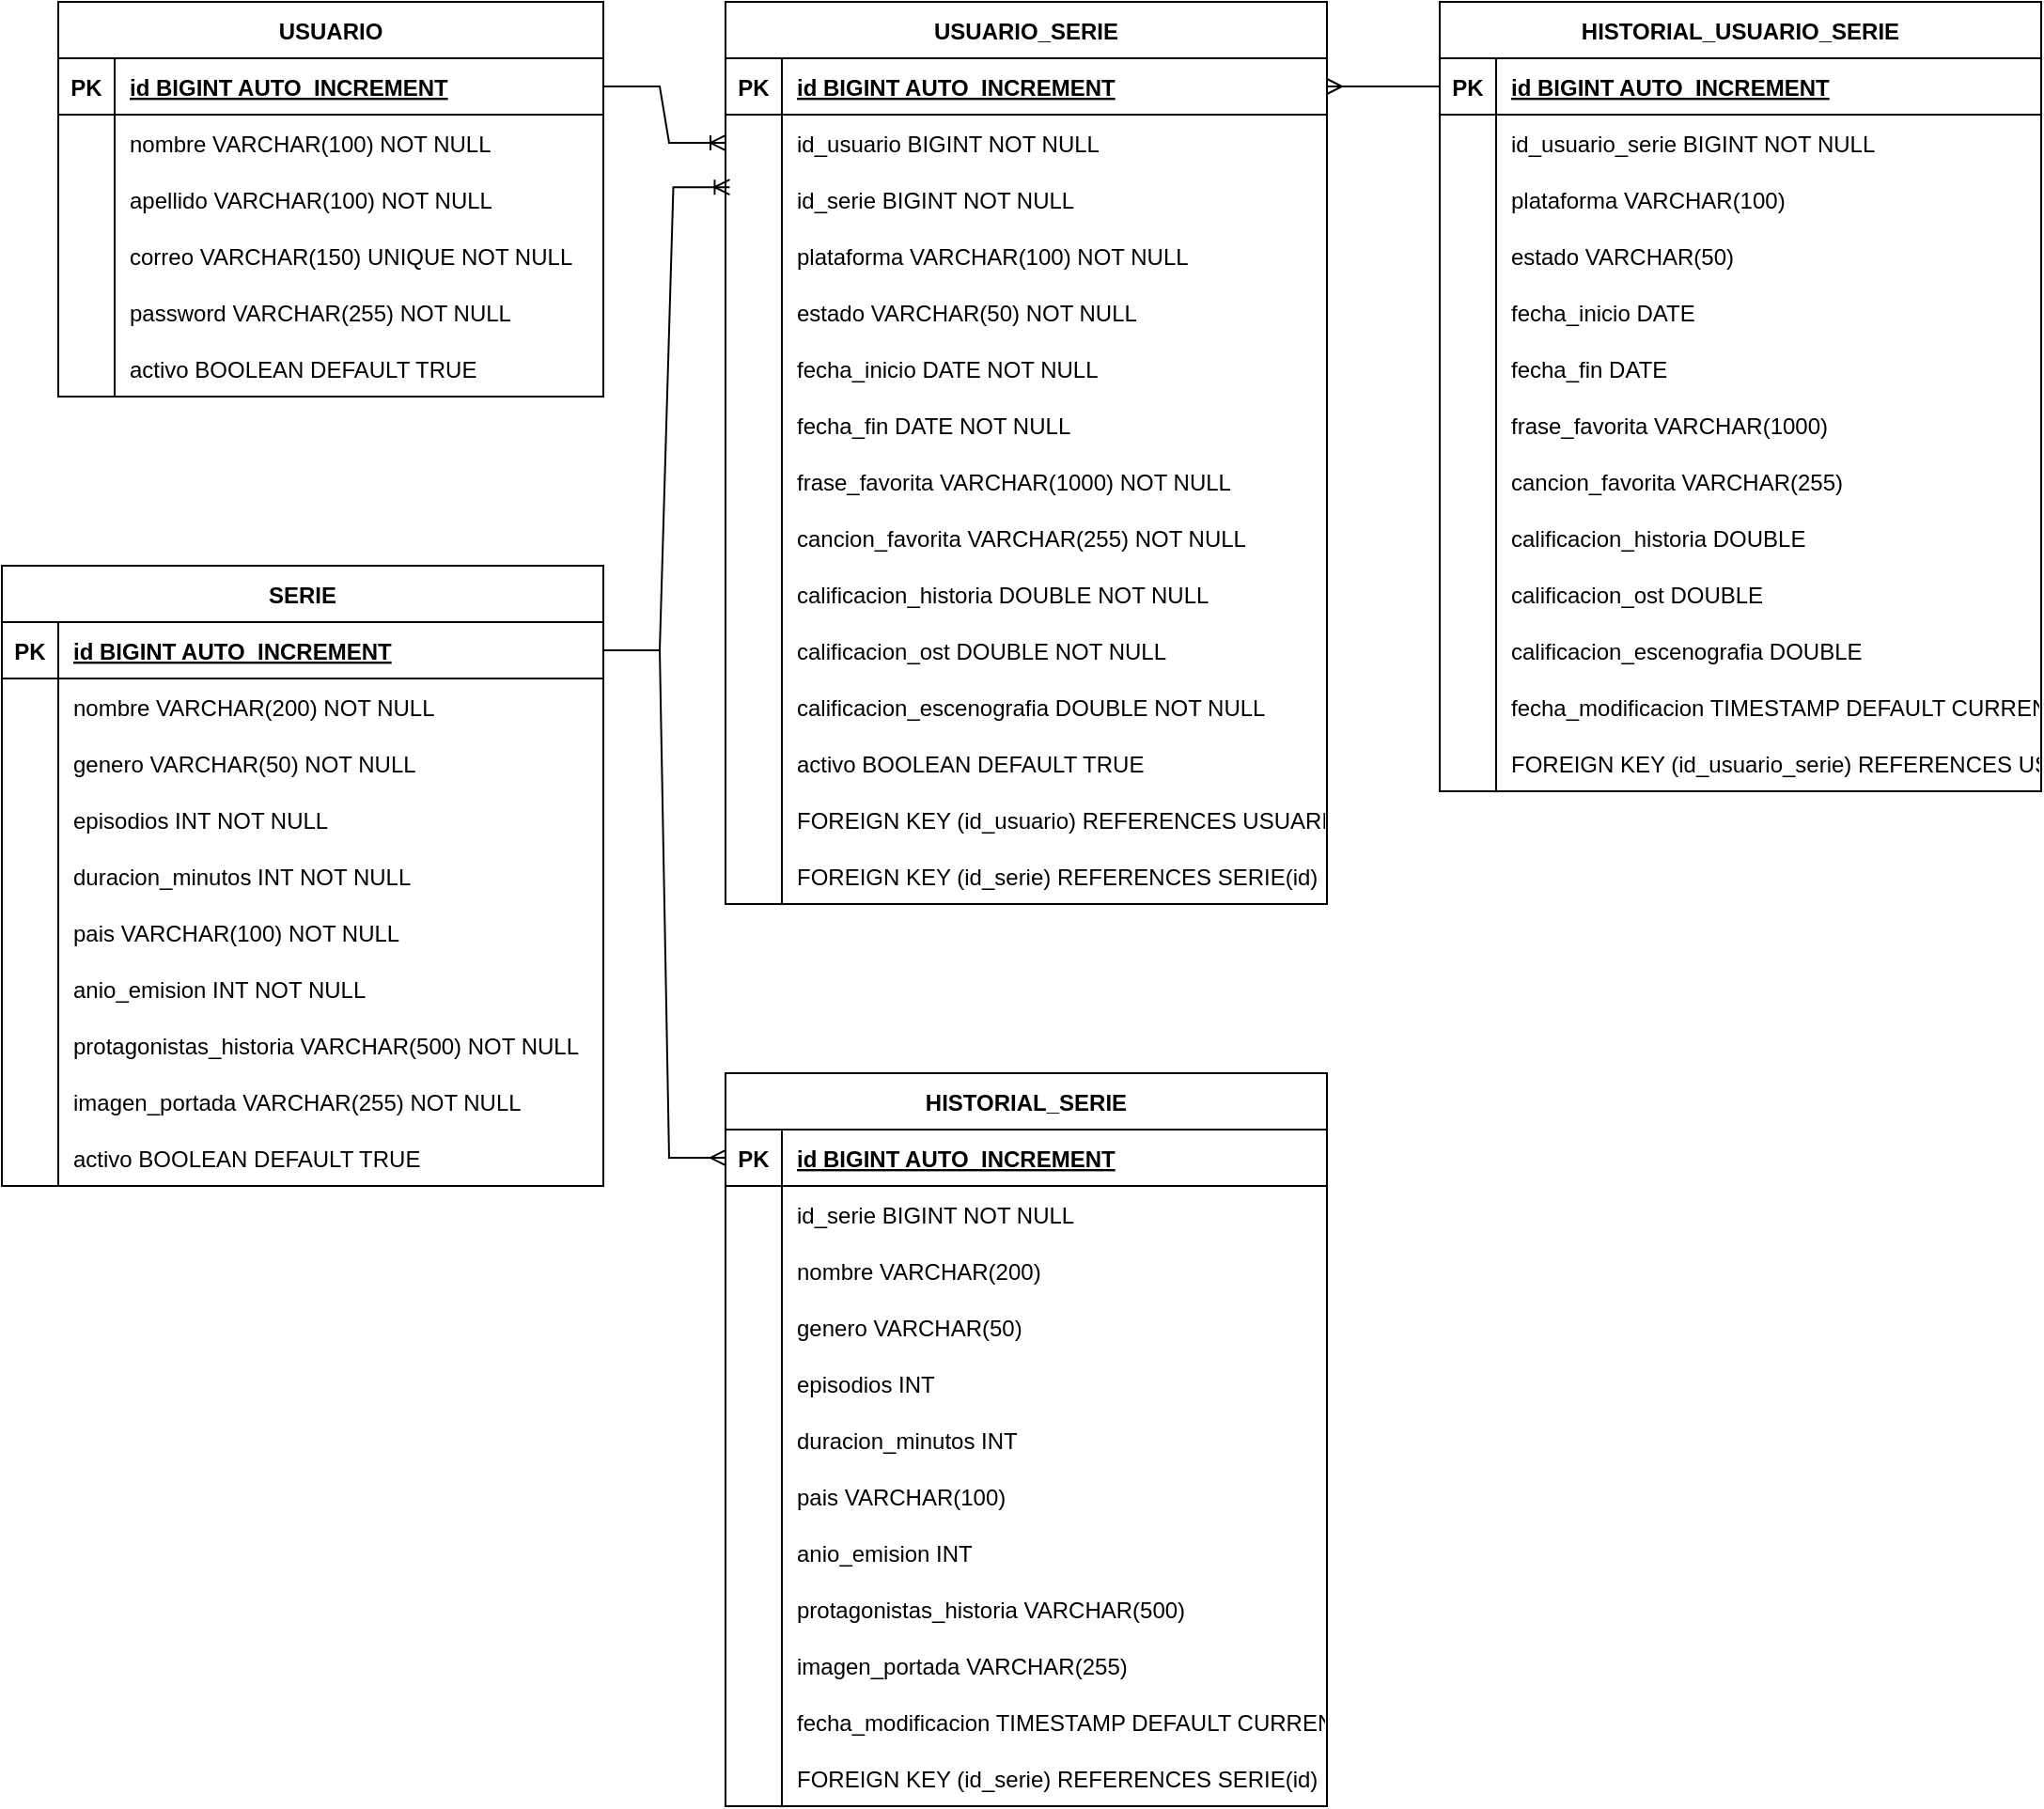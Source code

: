 <mxfile version="27.0.8">
  <diagram name="Página-1" id="O8Dv1z327BkPXZhAuty2">
    <mxGraphModel dx="4123" dy="998" grid="1" gridSize="10" guides="1" tooltips="1" connect="1" arrows="1" fold="1" page="1" pageScale="1" pageWidth="827" pageHeight="1169" math="0" shadow="0">
      <root>
        <mxCell id="0" />
        <mxCell id="1" parent="0" />
        <mxCell id="7vRArrQ5JHU1B-c59AMq-89" value="" style="edgeStyle=entityRelationEdgeStyle;fontSize=12;html=1;endArrow=ERoneToMany;rounded=0;entryX=0;entryY=0.5;entryDx=0;entryDy=0;" parent="1" source="3PpKJ8WE-YnGshNjue1b-2" target="3PpKJ8WE-YnGshNjue1b-55" edge="1">
          <mxGeometry width="100" height="100" relative="1" as="geometry">
            <mxPoint x="-1510" y="220" as="sourcePoint" />
            <mxPoint x="-1370" y="320" as="targetPoint" />
            <Array as="points">
              <mxPoint x="-1410" y="245" />
              <mxPoint x="-1410" y="215" />
              <mxPoint x="-1420" y="245" />
              <mxPoint x="-1420" y="245" />
            </Array>
          </mxGeometry>
        </mxCell>
        <mxCell id="7vRArrQ5JHU1B-c59AMq-90" value="" style="edgeStyle=entityRelationEdgeStyle;fontSize=12;html=1;endArrow=ERoneToMany;rounded=0;exitX=1;exitY=0.5;exitDx=0;exitDy=0;entryX=0.007;entryY=0.286;entryDx=0;entryDy=0;entryPerimeter=0;" parent="1" source="3PpKJ8WE-YnGshNjue1b-21" target="3PpKJ8WE-YnGshNjue1b-58" edge="1">
          <mxGeometry width="100" height="100" relative="1" as="geometry">
            <mxPoint x="-1020" y="650" as="sourcePoint" />
            <mxPoint x="-895" y="520" as="targetPoint" />
            <Array as="points">
              <mxPoint x="-1210" y="390" />
              <mxPoint x="-1190" y="340" />
              <mxPoint x="-1170" y="240" />
              <mxPoint x="-1170" y="240" />
              <mxPoint x="-1170" y="250" />
            </Array>
          </mxGeometry>
        </mxCell>
        <mxCell id="3PpKJ8WE-YnGshNjue1b-1" value="USUARIO" style="shape=table;startSize=30;container=1;collapsible=1;childLayout=tableLayout;fixedRows=1;rowLines=0;fontStyle=1;align=center;resizeLast=1;" vertex="1" parent="1">
          <mxGeometry x="-1515" y="50" width="290" height="210" as="geometry" />
        </mxCell>
        <mxCell id="3PpKJ8WE-YnGshNjue1b-2" value="" style="shape=tableRow;horizontal=0;startSize=0;swimlaneHead=0;swimlaneBody=0;fillColor=none;collapsible=0;dropTarget=0;points=[[0,0.5],[1,0.5]];portConstraint=eastwest;strokeColor=inherit;top=0;left=0;right=0;bottom=1;" vertex="1" parent="3PpKJ8WE-YnGshNjue1b-1">
          <mxGeometry y="30" width="290" height="30" as="geometry" />
        </mxCell>
        <mxCell id="3PpKJ8WE-YnGshNjue1b-3" value="PK" style="shape=partialRectangle;overflow=hidden;connectable=0;fillColor=none;strokeColor=inherit;top=0;left=0;bottom=0;right=0;fontStyle=1;" vertex="1" parent="3PpKJ8WE-YnGshNjue1b-2">
          <mxGeometry width="30" height="30" as="geometry">
            <mxRectangle width="30" height="30" as="alternateBounds" />
          </mxGeometry>
        </mxCell>
        <mxCell id="3PpKJ8WE-YnGshNjue1b-4" value="id BIGINT AUTO_INCREMENT " style="shape=partialRectangle;overflow=hidden;connectable=0;fillColor=none;align=left;strokeColor=inherit;top=0;left=0;bottom=0;right=0;spacingLeft=6;fontStyle=5;" vertex="1" parent="3PpKJ8WE-YnGshNjue1b-2">
          <mxGeometry x="30" width="260" height="30" as="geometry">
            <mxRectangle width="260" height="30" as="alternateBounds" />
          </mxGeometry>
        </mxCell>
        <mxCell id="3PpKJ8WE-YnGshNjue1b-5" value="" style="shape=tableRow;horizontal=0;startSize=0;swimlaneHead=0;swimlaneBody=0;fillColor=none;collapsible=0;dropTarget=0;points=[[0,0.5],[1,0.5]];portConstraint=eastwest;strokeColor=inherit;top=0;left=0;right=0;bottom=0;" vertex="1" parent="3PpKJ8WE-YnGshNjue1b-1">
          <mxGeometry y="60" width="290" height="30" as="geometry" />
        </mxCell>
        <mxCell id="3PpKJ8WE-YnGshNjue1b-6" value="" style="shape=partialRectangle;overflow=hidden;connectable=0;fillColor=none;strokeColor=inherit;top=0;left=0;bottom=0;right=0;" vertex="1" parent="3PpKJ8WE-YnGshNjue1b-5">
          <mxGeometry width="30" height="30" as="geometry">
            <mxRectangle width="30" height="30" as="alternateBounds" />
          </mxGeometry>
        </mxCell>
        <mxCell id="3PpKJ8WE-YnGshNjue1b-7" value="nombre VARCHAR(100) NOT NULL" style="shape=partialRectangle;overflow=hidden;connectable=0;fillColor=none;align=left;strokeColor=inherit;top=0;left=0;bottom=0;right=0;spacingLeft=6;" vertex="1" parent="3PpKJ8WE-YnGshNjue1b-5">
          <mxGeometry x="30" width="260" height="30" as="geometry">
            <mxRectangle width="260" height="30" as="alternateBounds" />
          </mxGeometry>
        </mxCell>
        <mxCell id="3PpKJ8WE-YnGshNjue1b-8" value="" style="shape=tableRow;horizontal=0;startSize=0;swimlaneHead=0;swimlaneBody=0;fillColor=none;collapsible=0;dropTarget=0;points=[[0,0.5],[1,0.5]];portConstraint=eastwest;strokeColor=inherit;top=0;left=0;right=0;bottom=0;" vertex="1" parent="3PpKJ8WE-YnGshNjue1b-1">
          <mxGeometry y="90" width="290" height="30" as="geometry" />
        </mxCell>
        <mxCell id="3PpKJ8WE-YnGshNjue1b-9" value="" style="shape=partialRectangle;overflow=hidden;connectable=0;fillColor=none;strokeColor=inherit;top=0;left=0;bottom=0;right=0;" vertex="1" parent="3PpKJ8WE-YnGshNjue1b-8">
          <mxGeometry width="30" height="30" as="geometry">
            <mxRectangle width="30" height="30" as="alternateBounds" />
          </mxGeometry>
        </mxCell>
        <mxCell id="3PpKJ8WE-YnGshNjue1b-10" value="apellido VARCHAR(100) NOT NULL" style="shape=partialRectangle;overflow=hidden;connectable=0;fillColor=none;align=left;strokeColor=inherit;top=0;left=0;bottom=0;right=0;spacingLeft=6;" vertex="1" parent="3PpKJ8WE-YnGshNjue1b-8">
          <mxGeometry x="30" width="260" height="30" as="geometry">
            <mxRectangle width="260" height="30" as="alternateBounds" />
          </mxGeometry>
        </mxCell>
        <mxCell id="3PpKJ8WE-YnGshNjue1b-11" value="" style="shape=tableRow;horizontal=0;startSize=0;swimlaneHead=0;swimlaneBody=0;fillColor=none;collapsible=0;dropTarget=0;points=[[0,0.5],[1,0.5]];portConstraint=eastwest;strokeColor=inherit;top=0;left=0;right=0;bottom=0;" vertex="1" parent="3PpKJ8WE-YnGshNjue1b-1">
          <mxGeometry y="120" width="290" height="30" as="geometry" />
        </mxCell>
        <mxCell id="3PpKJ8WE-YnGshNjue1b-12" value="" style="shape=partialRectangle;overflow=hidden;connectable=0;fillColor=none;strokeColor=inherit;top=0;left=0;bottom=0;right=0;" vertex="1" parent="3PpKJ8WE-YnGshNjue1b-11">
          <mxGeometry width="30" height="30" as="geometry">
            <mxRectangle width="30" height="30" as="alternateBounds" />
          </mxGeometry>
        </mxCell>
        <mxCell id="3PpKJ8WE-YnGshNjue1b-13" value="correo VARCHAR(150) UNIQUE NOT NULL" style="shape=partialRectangle;overflow=hidden;connectable=0;fillColor=none;align=left;strokeColor=inherit;top=0;left=0;bottom=0;right=0;spacingLeft=6;" vertex="1" parent="3PpKJ8WE-YnGshNjue1b-11">
          <mxGeometry x="30" width="260" height="30" as="geometry">
            <mxRectangle width="260" height="30" as="alternateBounds" />
          </mxGeometry>
        </mxCell>
        <mxCell id="3PpKJ8WE-YnGshNjue1b-14" value="" style="shape=tableRow;horizontal=0;startSize=0;swimlaneHead=0;swimlaneBody=0;fillColor=none;collapsible=0;dropTarget=0;points=[[0,0.5],[1,0.5]];portConstraint=eastwest;strokeColor=inherit;top=0;left=0;right=0;bottom=0;" vertex="1" parent="3PpKJ8WE-YnGshNjue1b-1">
          <mxGeometry y="150" width="290" height="30" as="geometry" />
        </mxCell>
        <mxCell id="3PpKJ8WE-YnGshNjue1b-15" value="" style="shape=partialRectangle;overflow=hidden;connectable=0;fillColor=none;strokeColor=inherit;top=0;left=0;bottom=0;right=0;" vertex="1" parent="3PpKJ8WE-YnGshNjue1b-14">
          <mxGeometry width="30" height="30" as="geometry">
            <mxRectangle width="30" height="30" as="alternateBounds" />
          </mxGeometry>
        </mxCell>
        <mxCell id="3PpKJ8WE-YnGshNjue1b-16" value="password VARCHAR(255) NOT NULL" style="shape=partialRectangle;overflow=hidden;connectable=0;fillColor=none;align=left;strokeColor=inherit;top=0;left=0;bottom=0;right=0;spacingLeft=6;" vertex="1" parent="3PpKJ8WE-YnGshNjue1b-14">
          <mxGeometry x="30" width="260" height="30" as="geometry">
            <mxRectangle width="260" height="30" as="alternateBounds" />
          </mxGeometry>
        </mxCell>
        <mxCell id="3PpKJ8WE-YnGshNjue1b-17" value="" style="shape=tableRow;horizontal=0;startSize=0;swimlaneHead=0;swimlaneBody=0;fillColor=none;collapsible=0;dropTarget=0;points=[[0,0.5],[1,0.5]];portConstraint=eastwest;strokeColor=inherit;top=0;left=0;right=0;bottom=0;" vertex="1" parent="3PpKJ8WE-YnGshNjue1b-1">
          <mxGeometry y="180" width="290" height="30" as="geometry" />
        </mxCell>
        <mxCell id="3PpKJ8WE-YnGshNjue1b-18" value="" style="shape=partialRectangle;overflow=hidden;connectable=0;fillColor=none;strokeColor=inherit;top=0;left=0;bottom=0;right=0;" vertex="1" parent="3PpKJ8WE-YnGshNjue1b-17">
          <mxGeometry width="30" height="30" as="geometry">
            <mxRectangle width="30" height="30" as="alternateBounds" />
          </mxGeometry>
        </mxCell>
        <mxCell id="3PpKJ8WE-YnGshNjue1b-19" value="activo BOOLEAN DEFAULT TRUE" style="shape=partialRectangle;overflow=hidden;connectable=0;fillColor=none;align=left;strokeColor=inherit;top=0;left=0;bottom=0;right=0;spacingLeft=6;" vertex="1" parent="3PpKJ8WE-YnGshNjue1b-17">
          <mxGeometry x="30" width="260" height="30" as="geometry">
            <mxRectangle width="260" height="30" as="alternateBounds" />
          </mxGeometry>
        </mxCell>
        <mxCell id="3PpKJ8WE-YnGshNjue1b-20" value="SERIE" style="shape=table;startSize=30;container=1;collapsible=1;childLayout=tableLayout;fixedRows=1;rowLines=0;fontStyle=1;align=center;resizeLast=1;" vertex="1" parent="1">
          <mxGeometry x="-1545" y="350" width="320" height="330" as="geometry" />
        </mxCell>
        <mxCell id="3PpKJ8WE-YnGshNjue1b-21" value="" style="shape=tableRow;horizontal=0;startSize=0;swimlaneHead=0;swimlaneBody=0;fillColor=none;collapsible=0;dropTarget=0;points=[[0,0.5],[1,0.5]];portConstraint=eastwest;strokeColor=inherit;top=0;left=0;right=0;bottom=1;" vertex="1" parent="3PpKJ8WE-YnGshNjue1b-20">
          <mxGeometry y="30" width="320" height="30" as="geometry" />
        </mxCell>
        <mxCell id="3PpKJ8WE-YnGshNjue1b-22" value="PK" style="shape=partialRectangle;overflow=hidden;connectable=0;fillColor=none;strokeColor=inherit;top=0;left=0;bottom=0;right=0;fontStyle=1;" vertex="1" parent="3PpKJ8WE-YnGshNjue1b-21">
          <mxGeometry width="30" height="30" as="geometry">
            <mxRectangle width="30" height="30" as="alternateBounds" />
          </mxGeometry>
        </mxCell>
        <mxCell id="3PpKJ8WE-YnGshNjue1b-23" value="id BIGINT AUTO_INCREMENT " style="shape=partialRectangle;overflow=hidden;connectable=0;fillColor=none;align=left;strokeColor=inherit;top=0;left=0;bottom=0;right=0;spacingLeft=6;fontStyle=5;" vertex="1" parent="3PpKJ8WE-YnGshNjue1b-21">
          <mxGeometry x="30" width="290" height="30" as="geometry">
            <mxRectangle width="290" height="30" as="alternateBounds" />
          </mxGeometry>
        </mxCell>
        <mxCell id="3PpKJ8WE-YnGshNjue1b-24" value="" style="shape=tableRow;horizontal=0;startSize=0;swimlaneHead=0;swimlaneBody=0;fillColor=none;collapsible=0;dropTarget=0;points=[[0,0.5],[1,0.5]];portConstraint=eastwest;strokeColor=inherit;top=0;left=0;right=0;bottom=0;" vertex="1" parent="3PpKJ8WE-YnGshNjue1b-20">
          <mxGeometry y="60" width="320" height="30" as="geometry" />
        </mxCell>
        <mxCell id="3PpKJ8WE-YnGshNjue1b-25" value="" style="shape=partialRectangle;overflow=hidden;connectable=0;fillColor=none;strokeColor=inherit;top=0;left=0;bottom=0;right=0;" vertex="1" parent="3PpKJ8WE-YnGshNjue1b-24">
          <mxGeometry width="30" height="30" as="geometry">
            <mxRectangle width="30" height="30" as="alternateBounds" />
          </mxGeometry>
        </mxCell>
        <mxCell id="3PpKJ8WE-YnGshNjue1b-26" value="nombre VARCHAR(200) NOT NULL" style="shape=partialRectangle;overflow=hidden;connectable=0;fillColor=none;align=left;strokeColor=inherit;top=0;left=0;bottom=0;right=0;spacingLeft=6;" vertex="1" parent="3PpKJ8WE-YnGshNjue1b-24">
          <mxGeometry x="30" width="290" height="30" as="geometry">
            <mxRectangle width="290" height="30" as="alternateBounds" />
          </mxGeometry>
        </mxCell>
        <mxCell id="3PpKJ8WE-YnGshNjue1b-27" value="" style="shape=tableRow;horizontal=0;startSize=0;swimlaneHead=0;swimlaneBody=0;fillColor=none;collapsible=0;dropTarget=0;points=[[0,0.5],[1,0.5]];portConstraint=eastwest;strokeColor=inherit;top=0;left=0;right=0;bottom=0;" vertex="1" parent="3PpKJ8WE-YnGshNjue1b-20">
          <mxGeometry y="90" width="320" height="30" as="geometry" />
        </mxCell>
        <mxCell id="3PpKJ8WE-YnGshNjue1b-28" value="" style="shape=partialRectangle;overflow=hidden;connectable=0;fillColor=none;strokeColor=inherit;top=0;left=0;bottom=0;right=0;" vertex="1" parent="3PpKJ8WE-YnGshNjue1b-27">
          <mxGeometry width="30" height="30" as="geometry">
            <mxRectangle width="30" height="30" as="alternateBounds" />
          </mxGeometry>
        </mxCell>
        <mxCell id="3PpKJ8WE-YnGshNjue1b-29" value="genero VARCHAR(50) NOT NULL" style="shape=partialRectangle;overflow=hidden;connectable=0;fillColor=none;align=left;strokeColor=inherit;top=0;left=0;bottom=0;right=0;spacingLeft=6;" vertex="1" parent="3PpKJ8WE-YnGshNjue1b-27">
          <mxGeometry x="30" width="290" height="30" as="geometry">
            <mxRectangle width="290" height="30" as="alternateBounds" />
          </mxGeometry>
        </mxCell>
        <mxCell id="3PpKJ8WE-YnGshNjue1b-30" value="" style="shape=tableRow;horizontal=0;startSize=0;swimlaneHead=0;swimlaneBody=0;fillColor=none;collapsible=0;dropTarget=0;points=[[0,0.5],[1,0.5]];portConstraint=eastwest;strokeColor=inherit;top=0;left=0;right=0;bottom=0;" vertex="1" parent="3PpKJ8WE-YnGshNjue1b-20">
          <mxGeometry y="120" width="320" height="30" as="geometry" />
        </mxCell>
        <mxCell id="3PpKJ8WE-YnGshNjue1b-31" value="" style="shape=partialRectangle;overflow=hidden;connectable=0;fillColor=none;strokeColor=inherit;top=0;left=0;bottom=0;right=0;" vertex="1" parent="3PpKJ8WE-YnGshNjue1b-30">
          <mxGeometry width="30" height="30" as="geometry">
            <mxRectangle width="30" height="30" as="alternateBounds" />
          </mxGeometry>
        </mxCell>
        <mxCell id="3PpKJ8WE-YnGshNjue1b-32" value="episodios INT NOT NULL" style="shape=partialRectangle;overflow=hidden;connectable=0;fillColor=none;align=left;strokeColor=inherit;top=0;left=0;bottom=0;right=0;spacingLeft=6;" vertex="1" parent="3PpKJ8WE-YnGshNjue1b-30">
          <mxGeometry x="30" width="290" height="30" as="geometry">
            <mxRectangle width="290" height="30" as="alternateBounds" />
          </mxGeometry>
        </mxCell>
        <mxCell id="3PpKJ8WE-YnGshNjue1b-33" value="" style="shape=tableRow;horizontal=0;startSize=0;swimlaneHead=0;swimlaneBody=0;fillColor=none;collapsible=0;dropTarget=0;points=[[0,0.5],[1,0.5]];portConstraint=eastwest;strokeColor=inherit;top=0;left=0;right=0;bottom=0;" vertex="1" parent="3PpKJ8WE-YnGshNjue1b-20">
          <mxGeometry y="150" width="320" height="30" as="geometry" />
        </mxCell>
        <mxCell id="3PpKJ8WE-YnGshNjue1b-34" value="" style="shape=partialRectangle;overflow=hidden;connectable=0;fillColor=none;strokeColor=inherit;top=0;left=0;bottom=0;right=0;" vertex="1" parent="3PpKJ8WE-YnGshNjue1b-33">
          <mxGeometry width="30" height="30" as="geometry">
            <mxRectangle width="30" height="30" as="alternateBounds" />
          </mxGeometry>
        </mxCell>
        <mxCell id="3PpKJ8WE-YnGshNjue1b-35" value="duracion_minutos INT NOT NULL" style="shape=partialRectangle;overflow=hidden;connectable=0;fillColor=none;align=left;strokeColor=inherit;top=0;left=0;bottom=0;right=0;spacingLeft=6;" vertex="1" parent="3PpKJ8WE-YnGshNjue1b-33">
          <mxGeometry x="30" width="290" height="30" as="geometry">
            <mxRectangle width="290" height="30" as="alternateBounds" />
          </mxGeometry>
        </mxCell>
        <mxCell id="3PpKJ8WE-YnGshNjue1b-36" value="" style="shape=tableRow;horizontal=0;startSize=0;swimlaneHead=0;swimlaneBody=0;fillColor=none;collapsible=0;dropTarget=0;points=[[0,0.5],[1,0.5]];portConstraint=eastwest;strokeColor=inherit;top=0;left=0;right=0;bottom=0;" vertex="1" parent="3PpKJ8WE-YnGshNjue1b-20">
          <mxGeometry y="180" width="320" height="30" as="geometry" />
        </mxCell>
        <mxCell id="3PpKJ8WE-YnGshNjue1b-37" value="" style="shape=partialRectangle;overflow=hidden;connectable=0;fillColor=none;strokeColor=inherit;top=0;left=0;bottom=0;right=0;" vertex="1" parent="3PpKJ8WE-YnGshNjue1b-36">
          <mxGeometry width="30" height="30" as="geometry">
            <mxRectangle width="30" height="30" as="alternateBounds" />
          </mxGeometry>
        </mxCell>
        <mxCell id="3PpKJ8WE-YnGshNjue1b-38" value="pais VARCHAR(100) NOT NULL" style="shape=partialRectangle;overflow=hidden;connectable=0;fillColor=none;align=left;strokeColor=inherit;top=0;left=0;bottom=0;right=0;spacingLeft=6;" vertex="1" parent="3PpKJ8WE-YnGshNjue1b-36">
          <mxGeometry x="30" width="290" height="30" as="geometry">
            <mxRectangle width="290" height="30" as="alternateBounds" />
          </mxGeometry>
        </mxCell>
        <mxCell id="3PpKJ8WE-YnGshNjue1b-39" value="" style="shape=tableRow;horizontal=0;startSize=0;swimlaneHead=0;swimlaneBody=0;fillColor=none;collapsible=0;dropTarget=0;points=[[0,0.5],[1,0.5]];portConstraint=eastwest;strokeColor=inherit;top=0;left=0;right=0;bottom=0;" vertex="1" parent="3PpKJ8WE-YnGshNjue1b-20">
          <mxGeometry y="210" width="320" height="30" as="geometry" />
        </mxCell>
        <mxCell id="3PpKJ8WE-YnGshNjue1b-40" value="" style="shape=partialRectangle;overflow=hidden;connectable=0;fillColor=none;strokeColor=inherit;top=0;left=0;bottom=0;right=0;" vertex="1" parent="3PpKJ8WE-YnGshNjue1b-39">
          <mxGeometry width="30" height="30" as="geometry">
            <mxRectangle width="30" height="30" as="alternateBounds" />
          </mxGeometry>
        </mxCell>
        <mxCell id="3PpKJ8WE-YnGshNjue1b-41" value="anio_emision INT NOT NULL" style="shape=partialRectangle;overflow=hidden;connectable=0;fillColor=none;align=left;strokeColor=inherit;top=0;left=0;bottom=0;right=0;spacingLeft=6;" vertex="1" parent="3PpKJ8WE-YnGshNjue1b-39">
          <mxGeometry x="30" width="290" height="30" as="geometry">
            <mxRectangle width="290" height="30" as="alternateBounds" />
          </mxGeometry>
        </mxCell>
        <mxCell id="3PpKJ8WE-YnGshNjue1b-42" value="" style="shape=tableRow;horizontal=0;startSize=0;swimlaneHead=0;swimlaneBody=0;fillColor=none;collapsible=0;dropTarget=0;points=[[0,0.5],[1,0.5]];portConstraint=eastwest;strokeColor=inherit;top=0;left=0;right=0;bottom=0;" vertex="1" parent="3PpKJ8WE-YnGshNjue1b-20">
          <mxGeometry y="240" width="320" height="30" as="geometry" />
        </mxCell>
        <mxCell id="3PpKJ8WE-YnGshNjue1b-43" value="" style="shape=partialRectangle;overflow=hidden;connectable=0;fillColor=none;strokeColor=inherit;top=0;left=0;bottom=0;right=0;" vertex="1" parent="3PpKJ8WE-YnGshNjue1b-42">
          <mxGeometry width="30" height="30" as="geometry">
            <mxRectangle width="30" height="30" as="alternateBounds" />
          </mxGeometry>
        </mxCell>
        <mxCell id="3PpKJ8WE-YnGshNjue1b-44" value="protagonistas_historia VARCHAR(500) NOT NULL" style="shape=partialRectangle;overflow=hidden;connectable=0;fillColor=none;align=left;strokeColor=inherit;top=0;left=0;bottom=0;right=0;spacingLeft=6;" vertex="1" parent="3PpKJ8WE-YnGshNjue1b-42">
          <mxGeometry x="30" width="290" height="30" as="geometry">
            <mxRectangle width="290" height="30" as="alternateBounds" />
          </mxGeometry>
        </mxCell>
        <mxCell id="3PpKJ8WE-YnGshNjue1b-45" value="" style="shape=tableRow;horizontal=0;startSize=0;swimlaneHead=0;swimlaneBody=0;fillColor=none;collapsible=0;dropTarget=0;points=[[0,0.5],[1,0.5]];portConstraint=eastwest;strokeColor=inherit;top=0;left=0;right=0;bottom=0;" vertex="1" parent="3PpKJ8WE-YnGshNjue1b-20">
          <mxGeometry y="270" width="320" height="30" as="geometry" />
        </mxCell>
        <mxCell id="3PpKJ8WE-YnGshNjue1b-46" value="" style="shape=partialRectangle;overflow=hidden;connectable=0;fillColor=none;strokeColor=inherit;top=0;left=0;bottom=0;right=0;" vertex="1" parent="3PpKJ8WE-YnGshNjue1b-45">
          <mxGeometry width="30" height="30" as="geometry">
            <mxRectangle width="30" height="30" as="alternateBounds" />
          </mxGeometry>
        </mxCell>
        <mxCell id="3PpKJ8WE-YnGshNjue1b-47" value="imagen_portada VARCHAR(255) NOT NULL" style="shape=partialRectangle;overflow=hidden;connectable=0;fillColor=none;align=left;strokeColor=inherit;top=0;left=0;bottom=0;right=0;spacingLeft=6;" vertex="1" parent="3PpKJ8WE-YnGshNjue1b-45">
          <mxGeometry x="30" width="290" height="30" as="geometry">
            <mxRectangle width="290" height="30" as="alternateBounds" />
          </mxGeometry>
        </mxCell>
        <mxCell id="3PpKJ8WE-YnGshNjue1b-48" value="" style="shape=tableRow;horizontal=0;startSize=0;swimlaneHead=0;swimlaneBody=0;fillColor=none;collapsible=0;dropTarget=0;points=[[0,0.5],[1,0.5]];portConstraint=eastwest;strokeColor=inherit;top=0;left=0;right=0;bottom=0;" vertex="1" parent="3PpKJ8WE-YnGshNjue1b-20">
          <mxGeometry y="300" width="320" height="30" as="geometry" />
        </mxCell>
        <mxCell id="3PpKJ8WE-YnGshNjue1b-49" value="" style="shape=partialRectangle;overflow=hidden;connectable=0;fillColor=none;strokeColor=inherit;top=0;left=0;bottom=0;right=0;" vertex="1" parent="3PpKJ8WE-YnGshNjue1b-48">
          <mxGeometry width="30" height="30" as="geometry">
            <mxRectangle width="30" height="30" as="alternateBounds" />
          </mxGeometry>
        </mxCell>
        <mxCell id="3PpKJ8WE-YnGshNjue1b-50" value="activo BOOLEAN DEFAULT TRUE" style="shape=partialRectangle;overflow=hidden;connectable=0;fillColor=none;align=left;strokeColor=inherit;top=0;left=0;bottom=0;right=0;spacingLeft=6;" vertex="1" parent="3PpKJ8WE-YnGshNjue1b-48">
          <mxGeometry x="30" width="290" height="30" as="geometry">
            <mxRectangle width="290" height="30" as="alternateBounds" />
          </mxGeometry>
        </mxCell>
        <mxCell id="3PpKJ8WE-YnGshNjue1b-51" value="USUARIO_SERIE" style="shape=table;startSize=30;container=1;collapsible=1;childLayout=tableLayout;fixedRows=1;rowLines=0;fontStyle=1;align=center;resizeLast=1;" vertex="1" parent="1">
          <mxGeometry x="-1160" y="50" width="320" height="480" as="geometry" />
        </mxCell>
        <mxCell id="3PpKJ8WE-YnGshNjue1b-52" value="" style="shape=tableRow;horizontal=0;startSize=0;swimlaneHead=0;swimlaneBody=0;fillColor=none;collapsible=0;dropTarget=0;points=[[0,0.5],[1,0.5]];portConstraint=eastwest;strokeColor=inherit;top=0;left=0;right=0;bottom=1;" vertex="1" parent="3PpKJ8WE-YnGshNjue1b-51">
          <mxGeometry y="30" width="320" height="30" as="geometry" />
        </mxCell>
        <mxCell id="3PpKJ8WE-YnGshNjue1b-53" value="PK" style="shape=partialRectangle;overflow=hidden;connectable=0;fillColor=none;strokeColor=inherit;top=0;left=0;bottom=0;right=0;fontStyle=1;" vertex="1" parent="3PpKJ8WE-YnGshNjue1b-52">
          <mxGeometry width="30" height="30" as="geometry">
            <mxRectangle width="30" height="30" as="alternateBounds" />
          </mxGeometry>
        </mxCell>
        <mxCell id="3PpKJ8WE-YnGshNjue1b-54" value="id BIGINT AUTO_INCREMENT " style="shape=partialRectangle;overflow=hidden;connectable=0;fillColor=none;align=left;strokeColor=inherit;top=0;left=0;bottom=0;right=0;spacingLeft=6;fontStyle=5;" vertex="1" parent="3PpKJ8WE-YnGshNjue1b-52">
          <mxGeometry x="30" width="290" height="30" as="geometry">
            <mxRectangle width="290" height="30" as="alternateBounds" />
          </mxGeometry>
        </mxCell>
        <mxCell id="3PpKJ8WE-YnGshNjue1b-55" value="" style="shape=tableRow;horizontal=0;startSize=0;swimlaneHead=0;swimlaneBody=0;fillColor=none;collapsible=0;dropTarget=0;points=[[0,0.5],[1,0.5]];portConstraint=eastwest;strokeColor=inherit;top=0;left=0;right=0;bottom=0;" vertex="1" parent="3PpKJ8WE-YnGshNjue1b-51">
          <mxGeometry y="60" width="320" height="30" as="geometry" />
        </mxCell>
        <mxCell id="3PpKJ8WE-YnGshNjue1b-56" value="" style="shape=partialRectangle;overflow=hidden;connectable=0;fillColor=none;strokeColor=inherit;top=0;left=0;bottom=0;right=0;" vertex="1" parent="3PpKJ8WE-YnGshNjue1b-55">
          <mxGeometry width="30" height="30" as="geometry">
            <mxRectangle width="30" height="30" as="alternateBounds" />
          </mxGeometry>
        </mxCell>
        <mxCell id="3PpKJ8WE-YnGshNjue1b-57" value="id_usuario BIGINT NOT NULL" style="shape=partialRectangle;overflow=hidden;connectable=0;fillColor=none;align=left;strokeColor=inherit;top=0;left=0;bottom=0;right=0;spacingLeft=6;" vertex="1" parent="3PpKJ8WE-YnGshNjue1b-55">
          <mxGeometry x="30" width="290" height="30" as="geometry">
            <mxRectangle width="290" height="30" as="alternateBounds" />
          </mxGeometry>
        </mxCell>
        <mxCell id="3PpKJ8WE-YnGshNjue1b-58" value="" style="shape=tableRow;horizontal=0;startSize=0;swimlaneHead=0;swimlaneBody=0;fillColor=none;collapsible=0;dropTarget=0;points=[[0,0.5],[1,0.5]];portConstraint=eastwest;strokeColor=inherit;top=0;left=0;right=0;bottom=0;" vertex="1" parent="3PpKJ8WE-YnGshNjue1b-51">
          <mxGeometry y="90" width="320" height="30" as="geometry" />
        </mxCell>
        <mxCell id="3PpKJ8WE-YnGshNjue1b-59" value="" style="shape=partialRectangle;overflow=hidden;connectable=0;fillColor=none;strokeColor=inherit;top=0;left=0;bottom=0;right=0;" vertex="1" parent="3PpKJ8WE-YnGshNjue1b-58">
          <mxGeometry width="30" height="30" as="geometry">
            <mxRectangle width="30" height="30" as="alternateBounds" />
          </mxGeometry>
        </mxCell>
        <mxCell id="3PpKJ8WE-YnGshNjue1b-60" value="id_serie BIGINT NOT NULL" style="shape=partialRectangle;overflow=hidden;connectable=0;fillColor=none;align=left;strokeColor=inherit;top=0;left=0;bottom=0;right=0;spacingLeft=6;" vertex="1" parent="3PpKJ8WE-YnGshNjue1b-58">
          <mxGeometry x="30" width="290" height="30" as="geometry">
            <mxRectangle width="290" height="30" as="alternateBounds" />
          </mxGeometry>
        </mxCell>
        <mxCell id="3PpKJ8WE-YnGshNjue1b-61" value="" style="shape=tableRow;horizontal=0;startSize=0;swimlaneHead=0;swimlaneBody=0;fillColor=none;collapsible=0;dropTarget=0;points=[[0,0.5],[1,0.5]];portConstraint=eastwest;strokeColor=inherit;top=0;left=0;right=0;bottom=0;" vertex="1" parent="3PpKJ8WE-YnGshNjue1b-51">
          <mxGeometry y="120" width="320" height="30" as="geometry" />
        </mxCell>
        <mxCell id="3PpKJ8WE-YnGshNjue1b-62" value="" style="shape=partialRectangle;overflow=hidden;connectable=0;fillColor=none;strokeColor=inherit;top=0;left=0;bottom=0;right=0;" vertex="1" parent="3PpKJ8WE-YnGshNjue1b-61">
          <mxGeometry width="30" height="30" as="geometry">
            <mxRectangle width="30" height="30" as="alternateBounds" />
          </mxGeometry>
        </mxCell>
        <mxCell id="3PpKJ8WE-YnGshNjue1b-63" value="plataforma VARCHAR(100) NOT NULL" style="shape=partialRectangle;overflow=hidden;connectable=0;fillColor=none;align=left;strokeColor=inherit;top=0;left=0;bottom=0;right=0;spacingLeft=6;" vertex="1" parent="3PpKJ8WE-YnGshNjue1b-61">
          <mxGeometry x="30" width="290" height="30" as="geometry">
            <mxRectangle width="290" height="30" as="alternateBounds" />
          </mxGeometry>
        </mxCell>
        <mxCell id="3PpKJ8WE-YnGshNjue1b-64" value="" style="shape=tableRow;horizontal=0;startSize=0;swimlaneHead=0;swimlaneBody=0;fillColor=none;collapsible=0;dropTarget=0;points=[[0,0.5],[1,0.5]];portConstraint=eastwest;strokeColor=inherit;top=0;left=0;right=0;bottom=0;" vertex="1" parent="3PpKJ8WE-YnGshNjue1b-51">
          <mxGeometry y="150" width="320" height="30" as="geometry" />
        </mxCell>
        <mxCell id="3PpKJ8WE-YnGshNjue1b-65" value="" style="shape=partialRectangle;overflow=hidden;connectable=0;fillColor=none;strokeColor=inherit;top=0;left=0;bottom=0;right=0;" vertex="1" parent="3PpKJ8WE-YnGshNjue1b-64">
          <mxGeometry width="30" height="30" as="geometry">
            <mxRectangle width="30" height="30" as="alternateBounds" />
          </mxGeometry>
        </mxCell>
        <mxCell id="3PpKJ8WE-YnGshNjue1b-66" value="estado VARCHAR(50) NOT NULL" style="shape=partialRectangle;overflow=hidden;connectable=0;fillColor=none;align=left;strokeColor=inherit;top=0;left=0;bottom=0;right=0;spacingLeft=6;" vertex="1" parent="3PpKJ8WE-YnGshNjue1b-64">
          <mxGeometry x="30" width="290" height="30" as="geometry">
            <mxRectangle width="290" height="30" as="alternateBounds" />
          </mxGeometry>
        </mxCell>
        <mxCell id="3PpKJ8WE-YnGshNjue1b-67" value="" style="shape=tableRow;horizontal=0;startSize=0;swimlaneHead=0;swimlaneBody=0;fillColor=none;collapsible=0;dropTarget=0;points=[[0,0.5],[1,0.5]];portConstraint=eastwest;strokeColor=inherit;top=0;left=0;right=0;bottom=0;" vertex="1" parent="3PpKJ8WE-YnGshNjue1b-51">
          <mxGeometry y="180" width="320" height="30" as="geometry" />
        </mxCell>
        <mxCell id="3PpKJ8WE-YnGshNjue1b-68" value="" style="shape=partialRectangle;overflow=hidden;connectable=0;fillColor=none;strokeColor=inherit;top=0;left=0;bottom=0;right=0;" vertex="1" parent="3PpKJ8WE-YnGshNjue1b-67">
          <mxGeometry width="30" height="30" as="geometry">
            <mxRectangle width="30" height="30" as="alternateBounds" />
          </mxGeometry>
        </mxCell>
        <mxCell id="3PpKJ8WE-YnGshNjue1b-69" value="fecha_inicio DATE NOT NULL" style="shape=partialRectangle;overflow=hidden;connectable=0;fillColor=none;align=left;strokeColor=inherit;top=0;left=0;bottom=0;right=0;spacingLeft=6;" vertex="1" parent="3PpKJ8WE-YnGshNjue1b-67">
          <mxGeometry x="30" width="290" height="30" as="geometry">
            <mxRectangle width="290" height="30" as="alternateBounds" />
          </mxGeometry>
        </mxCell>
        <mxCell id="3PpKJ8WE-YnGshNjue1b-70" value="" style="shape=tableRow;horizontal=0;startSize=0;swimlaneHead=0;swimlaneBody=0;fillColor=none;collapsible=0;dropTarget=0;points=[[0,0.5],[1,0.5]];portConstraint=eastwest;strokeColor=inherit;top=0;left=0;right=0;bottom=0;" vertex="1" parent="3PpKJ8WE-YnGshNjue1b-51">
          <mxGeometry y="210" width="320" height="30" as="geometry" />
        </mxCell>
        <mxCell id="3PpKJ8WE-YnGshNjue1b-71" value="" style="shape=partialRectangle;overflow=hidden;connectable=0;fillColor=none;strokeColor=inherit;top=0;left=0;bottom=0;right=0;" vertex="1" parent="3PpKJ8WE-YnGshNjue1b-70">
          <mxGeometry width="30" height="30" as="geometry">
            <mxRectangle width="30" height="30" as="alternateBounds" />
          </mxGeometry>
        </mxCell>
        <mxCell id="3PpKJ8WE-YnGshNjue1b-72" value="fecha_fin DATE NOT NULL" style="shape=partialRectangle;overflow=hidden;connectable=0;fillColor=none;align=left;strokeColor=inherit;top=0;left=0;bottom=0;right=0;spacingLeft=6;" vertex="1" parent="3PpKJ8WE-YnGshNjue1b-70">
          <mxGeometry x="30" width="290" height="30" as="geometry">
            <mxRectangle width="290" height="30" as="alternateBounds" />
          </mxGeometry>
        </mxCell>
        <mxCell id="3PpKJ8WE-YnGshNjue1b-73" value="" style="shape=tableRow;horizontal=0;startSize=0;swimlaneHead=0;swimlaneBody=0;fillColor=none;collapsible=0;dropTarget=0;points=[[0,0.5],[1,0.5]];portConstraint=eastwest;strokeColor=inherit;top=0;left=0;right=0;bottom=0;" vertex="1" parent="3PpKJ8WE-YnGshNjue1b-51">
          <mxGeometry y="240" width="320" height="30" as="geometry" />
        </mxCell>
        <mxCell id="3PpKJ8WE-YnGshNjue1b-74" value="" style="shape=partialRectangle;overflow=hidden;connectable=0;fillColor=none;strokeColor=inherit;top=0;left=0;bottom=0;right=0;" vertex="1" parent="3PpKJ8WE-YnGshNjue1b-73">
          <mxGeometry width="30" height="30" as="geometry">
            <mxRectangle width="30" height="30" as="alternateBounds" />
          </mxGeometry>
        </mxCell>
        <mxCell id="3PpKJ8WE-YnGshNjue1b-75" value="frase_favorita VARCHAR(1000) NOT NULL" style="shape=partialRectangle;overflow=hidden;connectable=0;fillColor=none;align=left;strokeColor=inherit;top=0;left=0;bottom=0;right=0;spacingLeft=6;" vertex="1" parent="3PpKJ8WE-YnGshNjue1b-73">
          <mxGeometry x="30" width="290" height="30" as="geometry">
            <mxRectangle width="290" height="30" as="alternateBounds" />
          </mxGeometry>
        </mxCell>
        <mxCell id="3PpKJ8WE-YnGshNjue1b-76" value="" style="shape=tableRow;horizontal=0;startSize=0;swimlaneHead=0;swimlaneBody=0;fillColor=none;collapsible=0;dropTarget=0;points=[[0,0.5],[1,0.5]];portConstraint=eastwest;strokeColor=inherit;top=0;left=0;right=0;bottom=0;" vertex="1" parent="3PpKJ8WE-YnGshNjue1b-51">
          <mxGeometry y="270" width="320" height="30" as="geometry" />
        </mxCell>
        <mxCell id="3PpKJ8WE-YnGshNjue1b-77" value="" style="shape=partialRectangle;overflow=hidden;connectable=0;fillColor=none;strokeColor=inherit;top=0;left=0;bottom=0;right=0;" vertex="1" parent="3PpKJ8WE-YnGshNjue1b-76">
          <mxGeometry width="30" height="30" as="geometry">
            <mxRectangle width="30" height="30" as="alternateBounds" />
          </mxGeometry>
        </mxCell>
        <mxCell id="3PpKJ8WE-YnGshNjue1b-78" value="cancion_favorita VARCHAR(255) NOT NULL" style="shape=partialRectangle;overflow=hidden;connectable=0;fillColor=none;align=left;strokeColor=inherit;top=0;left=0;bottom=0;right=0;spacingLeft=6;" vertex="1" parent="3PpKJ8WE-YnGshNjue1b-76">
          <mxGeometry x="30" width="290" height="30" as="geometry">
            <mxRectangle width="290" height="30" as="alternateBounds" />
          </mxGeometry>
        </mxCell>
        <mxCell id="3PpKJ8WE-YnGshNjue1b-79" value="" style="shape=tableRow;horizontal=0;startSize=0;swimlaneHead=0;swimlaneBody=0;fillColor=none;collapsible=0;dropTarget=0;points=[[0,0.5],[1,0.5]];portConstraint=eastwest;strokeColor=inherit;top=0;left=0;right=0;bottom=0;" vertex="1" parent="3PpKJ8WE-YnGshNjue1b-51">
          <mxGeometry y="300" width="320" height="30" as="geometry" />
        </mxCell>
        <mxCell id="3PpKJ8WE-YnGshNjue1b-80" value="" style="shape=partialRectangle;overflow=hidden;connectable=0;fillColor=none;strokeColor=inherit;top=0;left=0;bottom=0;right=0;" vertex="1" parent="3PpKJ8WE-YnGshNjue1b-79">
          <mxGeometry width="30" height="30" as="geometry">
            <mxRectangle width="30" height="30" as="alternateBounds" />
          </mxGeometry>
        </mxCell>
        <mxCell id="3PpKJ8WE-YnGshNjue1b-81" value="calificacion_historia DOUBLE NOT NULL" style="shape=partialRectangle;overflow=hidden;connectable=0;fillColor=none;align=left;strokeColor=inherit;top=0;left=0;bottom=0;right=0;spacingLeft=6;" vertex="1" parent="3PpKJ8WE-YnGshNjue1b-79">
          <mxGeometry x="30" width="290" height="30" as="geometry">
            <mxRectangle width="290" height="30" as="alternateBounds" />
          </mxGeometry>
        </mxCell>
        <mxCell id="3PpKJ8WE-YnGshNjue1b-82" value="" style="shape=tableRow;horizontal=0;startSize=0;swimlaneHead=0;swimlaneBody=0;fillColor=none;collapsible=0;dropTarget=0;points=[[0,0.5],[1,0.5]];portConstraint=eastwest;strokeColor=inherit;top=0;left=0;right=0;bottom=0;" vertex="1" parent="3PpKJ8WE-YnGshNjue1b-51">
          <mxGeometry y="330" width="320" height="30" as="geometry" />
        </mxCell>
        <mxCell id="3PpKJ8WE-YnGshNjue1b-83" value="" style="shape=partialRectangle;overflow=hidden;connectable=0;fillColor=none;strokeColor=inherit;top=0;left=0;bottom=0;right=0;" vertex="1" parent="3PpKJ8WE-YnGshNjue1b-82">
          <mxGeometry width="30" height="30" as="geometry">
            <mxRectangle width="30" height="30" as="alternateBounds" />
          </mxGeometry>
        </mxCell>
        <mxCell id="3PpKJ8WE-YnGshNjue1b-84" value="calificacion_ost DOUBLE NOT NULL" style="shape=partialRectangle;overflow=hidden;connectable=0;fillColor=none;align=left;strokeColor=inherit;top=0;left=0;bottom=0;right=0;spacingLeft=6;" vertex="1" parent="3PpKJ8WE-YnGshNjue1b-82">
          <mxGeometry x="30" width="290" height="30" as="geometry">
            <mxRectangle width="290" height="30" as="alternateBounds" />
          </mxGeometry>
        </mxCell>
        <mxCell id="3PpKJ8WE-YnGshNjue1b-85" value="" style="shape=tableRow;horizontal=0;startSize=0;swimlaneHead=0;swimlaneBody=0;fillColor=none;collapsible=0;dropTarget=0;points=[[0,0.5],[1,0.5]];portConstraint=eastwest;strokeColor=inherit;top=0;left=0;right=0;bottom=0;" vertex="1" parent="3PpKJ8WE-YnGshNjue1b-51">
          <mxGeometry y="360" width="320" height="30" as="geometry" />
        </mxCell>
        <mxCell id="3PpKJ8WE-YnGshNjue1b-86" value="" style="shape=partialRectangle;overflow=hidden;connectable=0;fillColor=none;strokeColor=inherit;top=0;left=0;bottom=0;right=0;" vertex="1" parent="3PpKJ8WE-YnGshNjue1b-85">
          <mxGeometry width="30" height="30" as="geometry">
            <mxRectangle width="30" height="30" as="alternateBounds" />
          </mxGeometry>
        </mxCell>
        <mxCell id="3PpKJ8WE-YnGshNjue1b-87" value="calificacion_escenografia DOUBLE NOT NULL" style="shape=partialRectangle;overflow=hidden;connectable=0;fillColor=none;align=left;strokeColor=inherit;top=0;left=0;bottom=0;right=0;spacingLeft=6;" vertex="1" parent="3PpKJ8WE-YnGshNjue1b-85">
          <mxGeometry x="30" width="290" height="30" as="geometry">
            <mxRectangle width="290" height="30" as="alternateBounds" />
          </mxGeometry>
        </mxCell>
        <mxCell id="3PpKJ8WE-YnGshNjue1b-88" value="" style="shape=tableRow;horizontal=0;startSize=0;swimlaneHead=0;swimlaneBody=0;fillColor=none;collapsible=0;dropTarget=0;points=[[0,0.5],[1,0.5]];portConstraint=eastwest;strokeColor=inherit;top=0;left=0;right=0;bottom=0;" vertex="1" parent="3PpKJ8WE-YnGshNjue1b-51">
          <mxGeometry y="390" width="320" height="30" as="geometry" />
        </mxCell>
        <mxCell id="3PpKJ8WE-YnGshNjue1b-89" value="" style="shape=partialRectangle;overflow=hidden;connectable=0;fillColor=none;strokeColor=inherit;top=0;left=0;bottom=0;right=0;" vertex="1" parent="3PpKJ8WE-YnGshNjue1b-88">
          <mxGeometry width="30" height="30" as="geometry">
            <mxRectangle width="30" height="30" as="alternateBounds" />
          </mxGeometry>
        </mxCell>
        <mxCell id="3PpKJ8WE-YnGshNjue1b-90" value="activo BOOLEAN DEFAULT TRUE" style="shape=partialRectangle;overflow=hidden;connectable=0;fillColor=none;align=left;strokeColor=inherit;top=0;left=0;bottom=0;right=0;spacingLeft=6;" vertex="1" parent="3PpKJ8WE-YnGshNjue1b-88">
          <mxGeometry x="30" width="290" height="30" as="geometry">
            <mxRectangle width="290" height="30" as="alternateBounds" />
          </mxGeometry>
        </mxCell>
        <mxCell id="3PpKJ8WE-YnGshNjue1b-91" value="" style="shape=tableRow;horizontal=0;startSize=0;swimlaneHead=0;swimlaneBody=0;fillColor=none;collapsible=0;dropTarget=0;points=[[0,0.5],[1,0.5]];portConstraint=eastwest;strokeColor=inherit;top=0;left=0;right=0;bottom=0;" vertex="1" parent="3PpKJ8WE-YnGshNjue1b-51">
          <mxGeometry y="420" width="320" height="30" as="geometry" />
        </mxCell>
        <mxCell id="3PpKJ8WE-YnGshNjue1b-92" value="" style="shape=partialRectangle;overflow=hidden;connectable=0;fillColor=none;strokeColor=inherit;top=0;left=0;bottom=0;right=0;" vertex="1" parent="3PpKJ8WE-YnGshNjue1b-91">
          <mxGeometry width="30" height="30" as="geometry">
            <mxRectangle width="30" height="30" as="alternateBounds" />
          </mxGeometry>
        </mxCell>
        <mxCell id="3PpKJ8WE-YnGshNjue1b-93" value="FOREIGN KEY (id_usuario) REFERENCES USUARIO(id)" style="shape=partialRectangle;overflow=hidden;connectable=0;fillColor=none;align=left;strokeColor=inherit;top=0;left=0;bottom=0;right=0;spacingLeft=6;" vertex="1" parent="3PpKJ8WE-YnGshNjue1b-91">
          <mxGeometry x="30" width="290" height="30" as="geometry">
            <mxRectangle width="290" height="30" as="alternateBounds" />
          </mxGeometry>
        </mxCell>
        <mxCell id="3PpKJ8WE-YnGshNjue1b-94" value="" style="shape=tableRow;horizontal=0;startSize=0;swimlaneHead=0;swimlaneBody=0;fillColor=none;collapsible=0;dropTarget=0;points=[[0,0.5],[1,0.5]];portConstraint=eastwest;strokeColor=inherit;top=0;left=0;right=0;bottom=0;" vertex="1" parent="3PpKJ8WE-YnGshNjue1b-51">
          <mxGeometry y="450" width="320" height="30" as="geometry" />
        </mxCell>
        <mxCell id="3PpKJ8WE-YnGshNjue1b-95" value="" style="shape=partialRectangle;overflow=hidden;connectable=0;fillColor=none;strokeColor=inherit;top=0;left=0;bottom=0;right=0;" vertex="1" parent="3PpKJ8WE-YnGshNjue1b-94">
          <mxGeometry width="30" height="30" as="geometry">
            <mxRectangle width="30" height="30" as="alternateBounds" />
          </mxGeometry>
        </mxCell>
        <mxCell id="3PpKJ8WE-YnGshNjue1b-96" value="FOREIGN KEY (id_serie) REFERENCES SERIE(id)" style="shape=partialRectangle;overflow=hidden;connectable=0;fillColor=none;align=left;strokeColor=inherit;top=0;left=0;bottom=0;right=0;spacingLeft=6;" vertex="1" parent="3PpKJ8WE-YnGshNjue1b-94">
          <mxGeometry x="30" width="290" height="30" as="geometry">
            <mxRectangle width="290" height="30" as="alternateBounds" />
          </mxGeometry>
        </mxCell>
        <mxCell id="3PpKJ8WE-YnGshNjue1b-97" value="HISTORIAL_USUARIO_SERIE" style="shape=table;startSize=30;container=1;collapsible=1;childLayout=tableLayout;fixedRows=1;rowLines=0;fontStyle=1;align=center;resizeLast=1;" vertex="1" parent="1">
          <mxGeometry x="-780" y="50" width="320" height="420" as="geometry" />
        </mxCell>
        <mxCell id="3PpKJ8WE-YnGshNjue1b-98" value="" style="shape=tableRow;horizontal=0;startSize=0;swimlaneHead=0;swimlaneBody=0;fillColor=none;collapsible=0;dropTarget=0;points=[[0,0.5],[1,0.5]];portConstraint=eastwest;strokeColor=inherit;top=0;left=0;right=0;bottom=1;" vertex="1" parent="3PpKJ8WE-YnGshNjue1b-97">
          <mxGeometry y="30" width="320" height="30" as="geometry" />
        </mxCell>
        <mxCell id="3PpKJ8WE-YnGshNjue1b-99" value="PK" style="shape=partialRectangle;overflow=hidden;connectable=0;fillColor=none;strokeColor=inherit;top=0;left=0;bottom=0;right=0;fontStyle=1;" vertex="1" parent="3PpKJ8WE-YnGshNjue1b-98">
          <mxGeometry width="30" height="30" as="geometry">
            <mxRectangle width="30" height="30" as="alternateBounds" />
          </mxGeometry>
        </mxCell>
        <mxCell id="3PpKJ8WE-YnGshNjue1b-100" value="id BIGINT AUTO_INCREMENT " style="shape=partialRectangle;overflow=hidden;connectable=0;fillColor=none;align=left;strokeColor=inherit;top=0;left=0;bottom=0;right=0;spacingLeft=6;fontStyle=5;" vertex="1" parent="3PpKJ8WE-YnGshNjue1b-98">
          <mxGeometry x="30" width="290" height="30" as="geometry">
            <mxRectangle width="290" height="30" as="alternateBounds" />
          </mxGeometry>
        </mxCell>
        <mxCell id="3PpKJ8WE-YnGshNjue1b-101" value="" style="shape=tableRow;horizontal=0;startSize=0;swimlaneHead=0;swimlaneBody=0;fillColor=none;collapsible=0;dropTarget=0;points=[[0,0.5],[1,0.5]];portConstraint=eastwest;strokeColor=inherit;top=0;left=0;right=0;bottom=0;" vertex="1" parent="3PpKJ8WE-YnGshNjue1b-97">
          <mxGeometry y="60" width="320" height="30" as="geometry" />
        </mxCell>
        <mxCell id="3PpKJ8WE-YnGshNjue1b-102" value="" style="shape=partialRectangle;overflow=hidden;connectable=0;fillColor=none;strokeColor=inherit;top=0;left=0;bottom=0;right=0;" vertex="1" parent="3PpKJ8WE-YnGshNjue1b-101">
          <mxGeometry width="30" height="30" as="geometry">
            <mxRectangle width="30" height="30" as="alternateBounds" />
          </mxGeometry>
        </mxCell>
        <mxCell id="3PpKJ8WE-YnGshNjue1b-103" value="id_usuario_serie BIGINT NOT NULL" style="shape=partialRectangle;overflow=hidden;connectable=0;fillColor=none;align=left;strokeColor=inherit;top=0;left=0;bottom=0;right=0;spacingLeft=6;" vertex="1" parent="3PpKJ8WE-YnGshNjue1b-101">
          <mxGeometry x="30" width="290" height="30" as="geometry">
            <mxRectangle width="290" height="30" as="alternateBounds" />
          </mxGeometry>
        </mxCell>
        <mxCell id="3PpKJ8WE-YnGshNjue1b-104" value="" style="shape=tableRow;horizontal=0;startSize=0;swimlaneHead=0;swimlaneBody=0;fillColor=none;collapsible=0;dropTarget=0;points=[[0,0.5],[1,0.5]];portConstraint=eastwest;strokeColor=inherit;top=0;left=0;right=0;bottom=0;" vertex="1" parent="3PpKJ8WE-YnGshNjue1b-97">
          <mxGeometry y="90" width="320" height="30" as="geometry" />
        </mxCell>
        <mxCell id="3PpKJ8WE-YnGshNjue1b-105" value="" style="shape=partialRectangle;overflow=hidden;connectable=0;fillColor=none;strokeColor=inherit;top=0;left=0;bottom=0;right=0;" vertex="1" parent="3PpKJ8WE-YnGshNjue1b-104">
          <mxGeometry width="30" height="30" as="geometry">
            <mxRectangle width="30" height="30" as="alternateBounds" />
          </mxGeometry>
        </mxCell>
        <mxCell id="3PpKJ8WE-YnGshNjue1b-106" value="plataforma VARCHAR(100)" style="shape=partialRectangle;overflow=hidden;connectable=0;fillColor=none;align=left;strokeColor=inherit;top=0;left=0;bottom=0;right=0;spacingLeft=6;" vertex="1" parent="3PpKJ8WE-YnGshNjue1b-104">
          <mxGeometry x="30" width="290" height="30" as="geometry">
            <mxRectangle width="290" height="30" as="alternateBounds" />
          </mxGeometry>
        </mxCell>
        <mxCell id="3PpKJ8WE-YnGshNjue1b-107" value="" style="shape=tableRow;horizontal=0;startSize=0;swimlaneHead=0;swimlaneBody=0;fillColor=none;collapsible=0;dropTarget=0;points=[[0,0.5],[1,0.5]];portConstraint=eastwest;strokeColor=inherit;top=0;left=0;right=0;bottom=0;" vertex="1" parent="3PpKJ8WE-YnGshNjue1b-97">
          <mxGeometry y="120" width="320" height="30" as="geometry" />
        </mxCell>
        <mxCell id="3PpKJ8WE-YnGshNjue1b-108" value="" style="shape=partialRectangle;overflow=hidden;connectable=0;fillColor=none;strokeColor=inherit;top=0;left=0;bottom=0;right=0;" vertex="1" parent="3PpKJ8WE-YnGshNjue1b-107">
          <mxGeometry width="30" height="30" as="geometry">
            <mxRectangle width="30" height="30" as="alternateBounds" />
          </mxGeometry>
        </mxCell>
        <mxCell id="3PpKJ8WE-YnGshNjue1b-109" value="estado VARCHAR(50)" style="shape=partialRectangle;overflow=hidden;connectable=0;fillColor=none;align=left;strokeColor=inherit;top=0;left=0;bottom=0;right=0;spacingLeft=6;" vertex="1" parent="3PpKJ8WE-YnGshNjue1b-107">
          <mxGeometry x="30" width="290" height="30" as="geometry">
            <mxRectangle width="290" height="30" as="alternateBounds" />
          </mxGeometry>
        </mxCell>
        <mxCell id="3PpKJ8WE-YnGshNjue1b-110" value="" style="shape=tableRow;horizontal=0;startSize=0;swimlaneHead=0;swimlaneBody=0;fillColor=none;collapsible=0;dropTarget=0;points=[[0,0.5],[1,0.5]];portConstraint=eastwest;strokeColor=inherit;top=0;left=0;right=0;bottom=0;" vertex="1" parent="3PpKJ8WE-YnGshNjue1b-97">
          <mxGeometry y="150" width="320" height="30" as="geometry" />
        </mxCell>
        <mxCell id="3PpKJ8WE-YnGshNjue1b-111" value="" style="shape=partialRectangle;overflow=hidden;connectable=0;fillColor=none;strokeColor=inherit;top=0;left=0;bottom=0;right=0;" vertex="1" parent="3PpKJ8WE-YnGshNjue1b-110">
          <mxGeometry width="30" height="30" as="geometry">
            <mxRectangle width="30" height="30" as="alternateBounds" />
          </mxGeometry>
        </mxCell>
        <mxCell id="3PpKJ8WE-YnGshNjue1b-112" value="fecha_inicio DATE" style="shape=partialRectangle;overflow=hidden;connectable=0;fillColor=none;align=left;strokeColor=inherit;top=0;left=0;bottom=0;right=0;spacingLeft=6;" vertex="1" parent="3PpKJ8WE-YnGshNjue1b-110">
          <mxGeometry x="30" width="290" height="30" as="geometry">
            <mxRectangle width="290" height="30" as="alternateBounds" />
          </mxGeometry>
        </mxCell>
        <mxCell id="3PpKJ8WE-YnGshNjue1b-113" value="" style="shape=tableRow;horizontal=0;startSize=0;swimlaneHead=0;swimlaneBody=0;fillColor=none;collapsible=0;dropTarget=0;points=[[0,0.5],[1,0.5]];portConstraint=eastwest;strokeColor=inherit;top=0;left=0;right=0;bottom=0;" vertex="1" parent="3PpKJ8WE-YnGshNjue1b-97">
          <mxGeometry y="180" width="320" height="30" as="geometry" />
        </mxCell>
        <mxCell id="3PpKJ8WE-YnGshNjue1b-114" value="" style="shape=partialRectangle;overflow=hidden;connectable=0;fillColor=none;strokeColor=inherit;top=0;left=0;bottom=0;right=0;" vertex="1" parent="3PpKJ8WE-YnGshNjue1b-113">
          <mxGeometry width="30" height="30" as="geometry">
            <mxRectangle width="30" height="30" as="alternateBounds" />
          </mxGeometry>
        </mxCell>
        <mxCell id="3PpKJ8WE-YnGshNjue1b-115" value="fecha_fin DATE" style="shape=partialRectangle;overflow=hidden;connectable=0;fillColor=none;align=left;strokeColor=inherit;top=0;left=0;bottom=0;right=0;spacingLeft=6;" vertex="1" parent="3PpKJ8WE-YnGshNjue1b-113">
          <mxGeometry x="30" width="290" height="30" as="geometry">
            <mxRectangle width="290" height="30" as="alternateBounds" />
          </mxGeometry>
        </mxCell>
        <mxCell id="3PpKJ8WE-YnGshNjue1b-116" value="" style="shape=tableRow;horizontal=0;startSize=0;swimlaneHead=0;swimlaneBody=0;fillColor=none;collapsible=0;dropTarget=0;points=[[0,0.5],[1,0.5]];portConstraint=eastwest;strokeColor=inherit;top=0;left=0;right=0;bottom=0;" vertex="1" parent="3PpKJ8WE-YnGshNjue1b-97">
          <mxGeometry y="210" width="320" height="30" as="geometry" />
        </mxCell>
        <mxCell id="3PpKJ8WE-YnGshNjue1b-117" value="" style="shape=partialRectangle;overflow=hidden;connectable=0;fillColor=none;strokeColor=inherit;top=0;left=0;bottom=0;right=0;" vertex="1" parent="3PpKJ8WE-YnGshNjue1b-116">
          <mxGeometry width="30" height="30" as="geometry">
            <mxRectangle width="30" height="30" as="alternateBounds" />
          </mxGeometry>
        </mxCell>
        <mxCell id="3PpKJ8WE-YnGshNjue1b-118" value="frase_favorita VARCHAR(1000)" style="shape=partialRectangle;overflow=hidden;connectable=0;fillColor=none;align=left;strokeColor=inherit;top=0;left=0;bottom=0;right=0;spacingLeft=6;" vertex="1" parent="3PpKJ8WE-YnGshNjue1b-116">
          <mxGeometry x="30" width="290" height="30" as="geometry">
            <mxRectangle width="290" height="30" as="alternateBounds" />
          </mxGeometry>
        </mxCell>
        <mxCell id="3PpKJ8WE-YnGshNjue1b-119" value="" style="shape=tableRow;horizontal=0;startSize=0;swimlaneHead=0;swimlaneBody=0;fillColor=none;collapsible=0;dropTarget=0;points=[[0,0.5],[1,0.5]];portConstraint=eastwest;strokeColor=inherit;top=0;left=0;right=0;bottom=0;" vertex="1" parent="3PpKJ8WE-YnGshNjue1b-97">
          <mxGeometry y="240" width="320" height="30" as="geometry" />
        </mxCell>
        <mxCell id="3PpKJ8WE-YnGshNjue1b-120" value="" style="shape=partialRectangle;overflow=hidden;connectable=0;fillColor=none;strokeColor=inherit;top=0;left=0;bottom=0;right=0;" vertex="1" parent="3PpKJ8WE-YnGshNjue1b-119">
          <mxGeometry width="30" height="30" as="geometry">
            <mxRectangle width="30" height="30" as="alternateBounds" />
          </mxGeometry>
        </mxCell>
        <mxCell id="3PpKJ8WE-YnGshNjue1b-121" value="cancion_favorita VARCHAR(255)" style="shape=partialRectangle;overflow=hidden;connectable=0;fillColor=none;align=left;strokeColor=inherit;top=0;left=0;bottom=0;right=0;spacingLeft=6;" vertex="1" parent="3PpKJ8WE-YnGshNjue1b-119">
          <mxGeometry x="30" width="290" height="30" as="geometry">
            <mxRectangle width="290" height="30" as="alternateBounds" />
          </mxGeometry>
        </mxCell>
        <mxCell id="3PpKJ8WE-YnGshNjue1b-122" value="" style="shape=tableRow;horizontal=0;startSize=0;swimlaneHead=0;swimlaneBody=0;fillColor=none;collapsible=0;dropTarget=0;points=[[0,0.5],[1,0.5]];portConstraint=eastwest;strokeColor=inherit;top=0;left=0;right=0;bottom=0;" vertex="1" parent="3PpKJ8WE-YnGshNjue1b-97">
          <mxGeometry y="270" width="320" height="30" as="geometry" />
        </mxCell>
        <mxCell id="3PpKJ8WE-YnGshNjue1b-123" value="" style="shape=partialRectangle;overflow=hidden;connectable=0;fillColor=none;strokeColor=inherit;top=0;left=0;bottom=0;right=0;" vertex="1" parent="3PpKJ8WE-YnGshNjue1b-122">
          <mxGeometry width="30" height="30" as="geometry">
            <mxRectangle width="30" height="30" as="alternateBounds" />
          </mxGeometry>
        </mxCell>
        <mxCell id="3PpKJ8WE-YnGshNjue1b-124" value="calificacion_historia DOUBLE" style="shape=partialRectangle;overflow=hidden;connectable=0;fillColor=none;align=left;strokeColor=inherit;top=0;left=0;bottom=0;right=0;spacingLeft=6;" vertex="1" parent="3PpKJ8WE-YnGshNjue1b-122">
          <mxGeometry x="30" width="290" height="30" as="geometry">
            <mxRectangle width="290" height="30" as="alternateBounds" />
          </mxGeometry>
        </mxCell>
        <mxCell id="3PpKJ8WE-YnGshNjue1b-125" value="" style="shape=tableRow;horizontal=0;startSize=0;swimlaneHead=0;swimlaneBody=0;fillColor=none;collapsible=0;dropTarget=0;points=[[0,0.5],[1,0.5]];portConstraint=eastwest;strokeColor=inherit;top=0;left=0;right=0;bottom=0;" vertex="1" parent="3PpKJ8WE-YnGshNjue1b-97">
          <mxGeometry y="300" width="320" height="30" as="geometry" />
        </mxCell>
        <mxCell id="3PpKJ8WE-YnGshNjue1b-126" value="" style="shape=partialRectangle;overflow=hidden;connectable=0;fillColor=none;strokeColor=inherit;top=0;left=0;bottom=0;right=0;" vertex="1" parent="3PpKJ8WE-YnGshNjue1b-125">
          <mxGeometry width="30" height="30" as="geometry">
            <mxRectangle width="30" height="30" as="alternateBounds" />
          </mxGeometry>
        </mxCell>
        <mxCell id="3PpKJ8WE-YnGshNjue1b-127" value="calificacion_ost DOUBLE" style="shape=partialRectangle;overflow=hidden;connectable=0;fillColor=none;align=left;strokeColor=inherit;top=0;left=0;bottom=0;right=0;spacingLeft=6;" vertex="1" parent="3PpKJ8WE-YnGshNjue1b-125">
          <mxGeometry x="30" width="290" height="30" as="geometry">
            <mxRectangle width="290" height="30" as="alternateBounds" />
          </mxGeometry>
        </mxCell>
        <mxCell id="3PpKJ8WE-YnGshNjue1b-128" value="" style="shape=tableRow;horizontal=0;startSize=0;swimlaneHead=0;swimlaneBody=0;fillColor=none;collapsible=0;dropTarget=0;points=[[0,0.5],[1,0.5]];portConstraint=eastwest;strokeColor=inherit;top=0;left=0;right=0;bottom=0;" vertex="1" parent="3PpKJ8WE-YnGshNjue1b-97">
          <mxGeometry y="330" width="320" height="30" as="geometry" />
        </mxCell>
        <mxCell id="3PpKJ8WE-YnGshNjue1b-129" value="" style="shape=partialRectangle;overflow=hidden;connectable=0;fillColor=none;strokeColor=inherit;top=0;left=0;bottom=0;right=0;" vertex="1" parent="3PpKJ8WE-YnGshNjue1b-128">
          <mxGeometry width="30" height="30" as="geometry">
            <mxRectangle width="30" height="30" as="alternateBounds" />
          </mxGeometry>
        </mxCell>
        <mxCell id="3PpKJ8WE-YnGshNjue1b-130" value="calificacion_escenografia DOUBLE" style="shape=partialRectangle;overflow=hidden;connectable=0;fillColor=none;align=left;strokeColor=inherit;top=0;left=0;bottom=0;right=0;spacingLeft=6;" vertex="1" parent="3PpKJ8WE-YnGshNjue1b-128">
          <mxGeometry x="30" width="290" height="30" as="geometry">
            <mxRectangle width="290" height="30" as="alternateBounds" />
          </mxGeometry>
        </mxCell>
        <mxCell id="3PpKJ8WE-YnGshNjue1b-131" value="" style="shape=tableRow;horizontal=0;startSize=0;swimlaneHead=0;swimlaneBody=0;fillColor=none;collapsible=0;dropTarget=0;points=[[0,0.5],[1,0.5]];portConstraint=eastwest;strokeColor=inherit;top=0;left=0;right=0;bottom=0;" vertex="1" parent="3PpKJ8WE-YnGshNjue1b-97">
          <mxGeometry y="360" width="320" height="30" as="geometry" />
        </mxCell>
        <mxCell id="3PpKJ8WE-YnGshNjue1b-132" value="" style="shape=partialRectangle;overflow=hidden;connectable=0;fillColor=none;strokeColor=inherit;top=0;left=0;bottom=0;right=0;" vertex="1" parent="3PpKJ8WE-YnGshNjue1b-131">
          <mxGeometry width="30" height="30" as="geometry">
            <mxRectangle width="30" height="30" as="alternateBounds" />
          </mxGeometry>
        </mxCell>
        <mxCell id="3PpKJ8WE-YnGshNjue1b-133" value="fecha_modificacion TIMESTAMP DEFAULT CURRENT_TIMESTAMP" style="shape=partialRectangle;overflow=hidden;connectable=0;fillColor=none;align=left;strokeColor=inherit;top=0;left=0;bottom=0;right=0;spacingLeft=6;" vertex="1" parent="3PpKJ8WE-YnGshNjue1b-131">
          <mxGeometry x="30" width="290" height="30" as="geometry">
            <mxRectangle width="290" height="30" as="alternateBounds" />
          </mxGeometry>
        </mxCell>
        <mxCell id="3PpKJ8WE-YnGshNjue1b-134" value="" style="shape=tableRow;horizontal=0;startSize=0;swimlaneHead=0;swimlaneBody=0;fillColor=none;collapsible=0;dropTarget=0;points=[[0,0.5],[1,0.5]];portConstraint=eastwest;strokeColor=inherit;top=0;left=0;right=0;bottom=0;" vertex="1" parent="3PpKJ8WE-YnGshNjue1b-97">
          <mxGeometry y="390" width="320" height="30" as="geometry" />
        </mxCell>
        <mxCell id="3PpKJ8WE-YnGshNjue1b-135" value="" style="shape=partialRectangle;overflow=hidden;connectable=0;fillColor=none;strokeColor=inherit;top=0;left=0;bottom=0;right=0;" vertex="1" parent="3PpKJ8WE-YnGshNjue1b-134">
          <mxGeometry width="30" height="30" as="geometry">
            <mxRectangle width="30" height="30" as="alternateBounds" />
          </mxGeometry>
        </mxCell>
        <mxCell id="3PpKJ8WE-YnGshNjue1b-136" value="FOREIGN KEY (id_usuario_serie) REFERENCES USUARIO_SERIE(id)" style="shape=partialRectangle;overflow=hidden;connectable=0;fillColor=none;align=left;strokeColor=inherit;top=0;left=0;bottom=0;right=0;spacingLeft=6;" vertex="1" parent="3PpKJ8WE-YnGshNjue1b-134">
          <mxGeometry x="30" width="290" height="30" as="geometry">
            <mxRectangle width="290" height="30" as="alternateBounds" />
          </mxGeometry>
        </mxCell>
        <mxCell id="3PpKJ8WE-YnGshNjue1b-137" value="HISTORIAL_SERIE" style="shape=table;startSize=30;container=1;collapsible=1;childLayout=tableLayout;fixedRows=1;rowLines=0;fontStyle=1;align=center;resizeLast=1;" vertex="1" parent="1">
          <mxGeometry x="-1160" y="620" width="320" height="390" as="geometry" />
        </mxCell>
        <mxCell id="3PpKJ8WE-YnGshNjue1b-138" value="" style="shape=tableRow;horizontal=0;startSize=0;swimlaneHead=0;swimlaneBody=0;fillColor=none;collapsible=0;dropTarget=0;points=[[0,0.5],[1,0.5]];portConstraint=eastwest;strokeColor=inherit;top=0;left=0;right=0;bottom=1;" vertex="1" parent="3PpKJ8WE-YnGshNjue1b-137">
          <mxGeometry y="30" width="320" height="30" as="geometry" />
        </mxCell>
        <mxCell id="3PpKJ8WE-YnGshNjue1b-139" value="PK" style="shape=partialRectangle;overflow=hidden;connectable=0;fillColor=none;strokeColor=inherit;top=0;left=0;bottom=0;right=0;fontStyle=1;" vertex="1" parent="3PpKJ8WE-YnGshNjue1b-138">
          <mxGeometry width="30" height="30" as="geometry">
            <mxRectangle width="30" height="30" as="alternateBounds" />
          </mxGeometry>
        </mxCell>
        <mxCell id="3PpKJ8WE-YnGshNjue1b-140" value="id BIGINT AUTO_INCREMENT " style="shape=partialRectangle;overflow=hidden;connectable=0;fillColor=none;align=left;strokeColor=inherit;top=0;left=0;bottom=0;right=0;spacingLeft=6;fontStyle=5;" vertex="1" parent="3PpKJ8WE-YnGshNjue1b-138">
          <mxGeometry x="30" width="290" height="30" as="geometry">
            <mxRectangle width="290" height="30" as="alternateBounds" />
          </mxGeometry>
        </mxCell>
        <mxCell id="3PpKJ8WE-YnGshNjue1b-141" value="" style="shape=tableRow;horizontal=0;startSize=0;swimlaneHead=0;swimlaneBody=0;fillColor=none;collapsible=0;dropTarget=0;points=[[0,0.5],[1,0.5]];portConstraint=eastwest;strokeColor=inherit;top=0;left=0;right=0;bottom=0;" vertex="1" parent="3PpKJ8WE-YnGshNjue1b-137">
          <mxGeometry y="60" width="320" height="30" as="geometry" />
        </mxCell>
        <mxCell id="3PpKJ8WE-YnGshNjue1b-142" value="" style="shape=partialRectangle;overflow=hidden;connectable=0;fillColor=none;strokeColor=inherit;top=0;left=0;bottom=0;right=0;" vertex="1" parent="3PpKJ8WE-YnGshNjue1b-141">
          <mxGeometry width="30" height="30" as="geometry">
            <mxRectangle width="30" height="30" as="alternateBounds" />
          </mxGeometry>
        </mxCell>
        <mxCell id="3PpKJ8WE-YnGshNjue1b-143" value="id_serie BIGINT NOT NULL" style="shape=partialRectangle;overflow=hidden;connectable=0;fillColor=none;align=left;strokeColor=inherit;top=0;left=0;bottom=0;right=0;spacingLeft=6;" vertex="1" parent="3PpKJ8WE-YnGshNjue1b-141">
          <mxGeometry x="30" width="290" height="30" as="geometry">
            <mxRectangle width="290" height="30" as="alternateBounds" />
          </mxGeometry>
        </mxCell>
        <mxCell id="3PpKJ8WE-YnGshNjue1b-144" value="" style="shape=tableRow;horizontal=0;startSize=0;swimlaneHead=0;swimlaneBody=0;fillColor=none;collapsible=0;dropTarget=0;points=[[0,0.5],[1,0.5]];portConstraint=eastwest;strokeColor=inherit;top=0;left=0;right=0;bottom=0;" vertex="1" parent="3PpKJ8WE-YnGshNjue1b-137">
          <mxGeometry y="90" width="320" height="30" as="geometry" />
        </mxCell>
        <mxCell id="3PpKJ8WE-YnGshNjue1b-145" value="" style="shape=partialRectangle;overflow=hidden;connectable=0;fillColor=none;strokeColor=inherit;top=0;left=0;bottom=0;right=0;" vertex="1" parent="3PpKJ8WE-YnGshNjue1b-144">
          <mxGeometry width="30" height="30" as="geometry">
            <mxRectangle width="30" height="30" as="alternateBounds" />
          </mxGeometry>
        </mxCell>
        <mxCell id="3PpKJ8WE-YnGshNjue1b-146" value="nombre VARCHAR(200)" style="shape=partialRectangle;overflow=hidden;connectable=0;fillColor=none;align=left;strokeColor=inherit;top=0;left=0;bottom=0;right=0;spacingLeft=6;" vertex="1" parent="3PpKJ8WE-YnGshNjue1b-144">
          <mxGeometry x="30" width="290" height="30" as="geometry">
            <mxRectangle width="290" height="30" as="alternateBounds" />
          </mxGeometry>
        </mxCell>
        <mxCell id="3PpKJ8WE-YnGshNjue1b-147" value="" style="shape=tableRow;horizontal=0;startSize=0;swimlaneHead=0;swimlaneBody=0;fillColor=none;collapsible=0;dropTarget=0;points=[[0,0.5],[1,0.5]];portConstraint=eastwest;strokeColor=inherit;top=0;left=0;right=0;bottom=0;" vertex="1" parent="3PpKJ8WE-YnGshNjue1b-137">
          <mxGeometry y="120" width="320" height="30" as="geometry" />
        </mxCell>
        <mxCell id="3PpKJ8WE-YnGshNjue1b-148" value="" style="shape=partialRectangle;overflow=hidden;connectable=0;fillColor=none;strokeColor=inherit;top=0;left=0;bottom=0;right=0;" vertex="1" parent="3PpKJ8WE-YnGshNjue1b-147">
          <mxGeometry width="30" height="30" as="geometry">
            <mxRectangle width="30" height="30" as="alternateBounds" />
          </mxGeometry>
        </mxCell>
        <mxCell id="3PpKJ8WE-YnGshNjue1b-149" value="genero VARCHAR(50)" style="shape=partialRectangle;overflow=hidden;connectable=0;fillColor=none;align=left;strokeColor=inherit;top=0;left=0;bottom=0;right=0;spacingLeft=6;" vertex="1" parent="3PpKJ8WE-YnGshNjue1b-147">
          <mxGeometry x="30" width="290" height="30" as="geometry">
            <mxRectangle width="290" height="30" as="alternateBounds" />
          </mxGeometry>
        </mxCell>
        <mxCell id="3PpKJ8WE-YnGshNjue1b-150" value="" style="shape=tableRow;horizontal=0;startSize=0;swimlaneHead=0;swimlaneBody=0;fillColor=none;collapsible=0;dropTarget=0;points=[[0,0.5],[1,0.5]];portConstraint=eastwest;strokeColor=inherit;top=0;left=0;right=0;bottom=0;" vertex="1" parent="3PpKJ8WE-YnGshNjue1b-137">
          <mxGeometry y="150" width="320" height="30" as="geometry" />
        </mxCell>
        <mxCell id="3PpKJ8WE-YnGshNjue1b-151" value="" style="shape=partialRectangle;overflow=hidden;connectable=0;fillColor=none;strokeColor=inherit;top=0;left=0;bottom=0;right=0;" vertex="1" parent="3PpKJ8WE-YnGshNjue1b-150">
          <mxGeometry width="30" height="30" as="geometry">
            <mxRectangle width="30" height="30" as="alternateBounds" />
          </mxGeometry>
        </mxCell>
        <mxCell id="3PpKJ8WE-YnGshNjue1b-152" value="episodios INT" style="shape=partialRectangle;overflow=hidden;connectable=0;fillColor=none;align=left;strokeColor=inherit;top=0;left=0;bottom=0;right=0;spacingLeft=6;" vertex="1" parent="3PpKJ8WE-YnGshNjue1b-150">
          <mxGeometry x="30" width="290" height="30" as="geometry">
            <mxRectangle width="290" height="30" as="alternateBounds" />
          </mxGeometry>
        </mxCell>
        <mxCell id="3PpKJ8WE-YnGshNjue1b-153" value="" style="shape=tableRow;horizontal=0;startSize=0;swimlaneHead=0;swimlaneBody=0;fillColor=none;collapsible=0;dropTarget=0;points=[[0,0.5],[1,0.5]];portConstraint=eastwest;strokeColor=inherit;top=0;left=0;right=0;bottom=0;" vertex="1" parent="3PpKJ8WE-YnGshNjue1b-137">
          <mxGeometry y="180" width="320" height="30" as="geometry" />
        </mxCell>
        <mxCell id="3PpKJ8WE-YnGshNjue1b-154" value="" style="shape=partialRectangle;overflow=hidden;connectable=0;fillColor=none;strokeColor=inherit;top=0;left=0;bottom=0;right=0;" vertex="1" parent="3PpKJ8WE-YnGshNjue1b-153">
          <mxGeometry width="30" height="30" as="geometry">
            <mxRectangle width="30" height="30" as="alternateBounds" />
          </mxGeometry>
        </mxCell>
        <mxCell id="3PpKJ8WE-YnGshNjue1b-155" value="duracion_minutos INT" style="shape=partialRectangle;overflow=hidden;connectable=0;fillColor=none;align=left;strokeColor=inherit;top=0;left=0;bottom=0;right=0;spacingLeft=6;" vertex="1" parent="3PpKJ8WE-YnGshNjue1b-153">
          <mxGeometry x="30" width="290" height="30" as="geometry">
            <mxRectangle width="290" height="30" as="alternateBounds" />
          </mxGeometry>
        </mxCell>
        <mxCell id="3PpKJ8WE-YnGshNjue1b-156" value="" style="shape=tableRow;horizontal=0;startSize=0;swimlaneHead=0;swimlaneBody=0;fillColor=none;collapsible=0;dropTarget=0;points=[[0,0.5],[1,0.5]];portConstraint=eastwest;strokeColor=inherit;top=0;left=0;right=0;bottom=0;" vertex="1" parent="3PpKJ8WE-YnGshNjue1b-137">
          <mxGeometry y="210" width="320" height="30" as="geometry" />
        </mxCell>
        <mxCell id="3PpKJ8WE-YnGshNjue1b-157" value="" style="shape=partialRectangle;overflow=hidden;connectable=0;fillColor=none;strokeColor=inherit;top=0;left=0;bottom=0;right=0;" vertex="1" parent="3PpKJ8WE-YnGshNjue1b-156">
          <mxGeometry width="30" height="30" as="geometry">
            <mxRectangle width="30" height="30" as="alternateBounds" />
          </mxGeometry>
        </mxCell>
        <mxCell id="3PpKJ8WE-YnGshNjue1b-158" value="pais VARCHAR(100)" style="shape=partialRectangle;overflow=hidden;connectable=0;fillColor=none;align=left;strokeColor=inherit;top=0;left=0;bottom=0;right=0;spacingLeft=6;" vertex="1" parent="3PpKJ8WE-YnGshNjue1b-156">
          <mxGeometry x="30" width="290" height="30" as="geometry">
            <mxRectangle width="290" height="30" as="alternateBounds" />
          </mxGeometry>
        </mxCell>
        <mxCell id="3PpKJ8WE-YnGshNjue1b-159" value="" style="shape=tableRow;horizontal=0;startSize=0;swimlaneHead=0;swimlaneBody=0;fillColor=none;collapsible=0;dropTarget=0;points=[[0,0.5],[1,0.5]];portConstraint=eastwest;strokeColor=inherit;top=0;left=0;right=0;bottom=0;" vertex="1" parent="3PpKJ8WE-YnGshNjue1b-137">
          <mxGeometry y="240" width="320" height="30" as="geometry" />
        </mxCell>
        <mxCell id="3PpKJ8WE-YnGshNjue1b-160" value="" style="shape=partialRectangle;overflow=hidden;connectable=0;fillColor=none;strokeColor=inherit;top=0;left=0;bottom=0;right=0;" vertex="1" parent="3PpKJ8WE-YnGshNjue1b-159">
          <mxGeometry width="30" height="30" as="geometry">
            <mxRectangle width="30" height="30" as="alternateBounds" />
          </mxGeometry>
        </mxCell>
        <mxCell id="3PpKJ8WE-YnGshNjue1b-161" value="anio_emision INT" style="shape=partialRectangle;overflow=hidden;connectable=0;fillColor=none;align=left;strokeColor=inherit;top=0;left=0;bottom=0;right=0;spacingLeft=6;" vertex="1" parent="3PpKJ8WE-YnGshNjue1b-159">
          <mxGeometry x="30" width="290" height="30" as="geometry">
            <mxRectangle width="290" height="30" as="alternateBounds" />
          </mxGeometry>
        </mxCell>
        <mxCell id="3PpKJ8WE-YnGshNjue1b-162" value="" style="shape=tableRow;horizontal=0;startSize=0;swimlaneHead=0;swimlaneBody=0;fillColor=none;collapsible=0;dropTarget=0;points=[[0,0.5],[1,0.5]];portConstraint=eastwest;strokeColor=inherit;top=0;left=0;right=0;bottom=0;" vertex="1" parent="3PpKJ8WE-YnGshNjue1b-137">
          <mxGeometry y="270" width="320" height="30" as="geometry" />
        </mxCell>
        <mxCell id="3PpKJ8WE-YnGshNjue1b-163" value="" style="shape=partialRectangle;overflow=hidden;connectable=0;fillColor=none;strokeColor=inherit;top=0;left=0;bottom=0;right=0;" vertex="1" parent="3PpKJ8WE-YnGshNjue1b-162">
          <mxGeometry width="30" height="30" as="geometry">
            <mxRectangle width="30" height="30" as="alternateBounds" />
          </mxGeometry>
        </mxCell>
        <mxCell id="3PpKJ8WE-YnGshNjue1b-164" value="protagonistas_historia VARCHAR(500)" style="shape=partialRectangle;overflow=hidden;connectable=0;fillColor=none;align=left;strokeColor=inherit;top=0;left=0;bottom=0;right=0;spacingLeft=6;" vertex="1" parent="3PpKJ8WE-YnGshNjue1b-162">
          <mxGeometry x="30" width="290" height="30" as="geometry">
            <mxRectangle width="290" height="30" as="alternateBounds" />
          </mxGeometry>
        </mxCell>
        <mxCell id="3PpKJ8WE-YnGshNjue1b-165" value="" style="shape=tableRow;horizontal=0;startSize=0;swimlaneHead=0;swimlaneBody=0;fillColor=none;collapsible=0;dropTarget=0;points=[[0,0.5],[1,0.5]];portConstraint=eastwest;strokeColor=inherit;top=0;left=0;right=0;bottom=0;" vertex="1" parent="3PpKJ8WE-YnGshNjue1b-137">
          <mxGeometry y="300" width="320" height="30" as="geometry" />
        </mxCell>
        <mxCell id="3PpKJ8WE-YnGshNjue1b-166" value="" style="shape=partialRectangle;overflow=hidden;connectable=0;fillColor=none;strokeColor=inherit;top=0;left=0;bottom=0;right=0;" vertex="1" parent="3PpKJ8WE-YnGshNjue1b-165">
          <mxGeometry width="30" height="30" as="geometry">
            <mxRectangle width="30" height="30" as="alternateBounds" />
          </mxGeometry>
        </mxCell>
        <mxCell id="3PpKJ8WE-YnGshNjue1b-167" value="imagen_portada VARCHAR(255)" style="shape=partialRectangle;overflow=hidden;connectable=0;fillColor=none;align=left;strokeColor=inherit;top=0;left=0;bottom=0;right=0;spacingLeft=6;" vertex="1" parent="3PpKJ8WE-YnGshNjue1b-165">
          <mxGeometry x="30" width="290" height="30" as="geometry">
            <mxRectangle width="290" height="30" as="alternateBounds" />
          </mxGeometry>
        </mxCell>
        <mxCell id="3PpKJ8WE-YnGshNjue1b-168" value="" style="shape=tableRow;horizontal=0;startSize=0;swimlaneHead=0;swimlaneBody=0;fillColor=none;collapsible=0;dropTarget=0;points=[[0,0.5],[1,0.5]];portConstraint=eastwest;strokeColor=inherit;top=0;left=0;right=0;bottom=0;" vertex="1" parent="3PpKJ8WE-YnGshNjue1b-137">
          <mxGeometry y="330" width="320" height="30" as="geometry" />
        </mxCell>
        <mxCell id="3PpKJ8WE-YnGshNjue1b-169" value="" style="shape=partialRectangle;overflow=hidden;connectable=0;fillColor=none;strokeColor=inherit;top=0;left=0;bottom=0;right=0;" vertex="1" parent="3PpKJ8WE-YnGshNjue1b-168">
          <mxGeometry width="30" height="30" as="geometry">
            <mxRectangle width="30" height="30" as="alternateBounds" />
          </mxGeometry>
        </mxCell>
        <mxCell id="3PpKJ8WE-YnGshNjue1b-170" value="fecha_modificacion TIMESTAMP DEFAULT CURRENT_TIMESTAMP" style="shape=partialRectangle;overflow=hidden;connectable=0;fillColor=none;align=left;strokeColor=inherit;top=0;left=0;bottom=0;right=0;spacingLeft=6;" vertex="1" parent="3PpKJ8WE-YnGshNjue1b-168">
          <mxGeometry x="30" width="290" height="30" as="geometry">
            <mxRectangle width="290" height="30" as="alternateBounds" />
          </mxGeometry>
        </mxCell>
        <mxCell id="3PpKJ8WE-YnGshNjue1b-171" value="" style="shape=tableRow;horizontal=0;startSize=0;swimlaneHead=0;swimlaneBody=0;fillColor=none;collapsible=0;dropTarget=0;points=[[0,0.5],[1,0.5]];portConstraint=eastwest;strokeColor=inherit;top=0;left=0;right=0;bottom=0;" vertex="1" parent="3PpKJ8WE-YnGshNjue1b-137">
          <mxGeometry y="360" width="320" height="30" as="geometry" />
        </mxCell>
        <mxCell id="3PpKJ8WE-YnGshNjue1b-172" value="" style="shape=partialRectangle;overflow=hidden;connectable=0;fillColor=none;strokeColor=inherit;top=0;left=0;bottom=0;right=0;" vertex="1" parent="3PpKJ8WE-YnGshNjue1b-171">
          <mxGeometry width="30" height="30" as="geometry">
            <mxRectangle width="30" height="30" as="alternateBounds" />
          </mxGeometry>
        </mxCell>
        <mxCell id="3PpKJ8WE-YnGshNjue1b-173" value="FOREIGN KEY (id_serie) REFERENCES SERIE(id)" style="shape=partialRectangle;overflow=hidden;connectable=0;fillColor=none;align=left;strokeColor=inherit;top=0;left=0;bottom=0;right=0;spacingLeft=6;" vertex="1" parent="3PpKJ8WE-YnGshNjue1b-171">
          <mxGeometry x="30" width="290" height="30" as="geometry">
            <mxRectangle width="290" height="30" as="alternateBounds" />
          </mxGeometry>
        </mxCell>
        <mxCell id="3PpKJ8WE-YnGshNjue1b-181" value="" style="edgeStyle=entityRelationEdgeStyle;fontSize=12;html=1;endArrow=ERmany;rounded=0;entryX=0;entryY=0.5;entryDx=0;entryDy=0;" edge="1" parent="1" source="3PpKJ8WE-YnGshNjue1b-21" target="3PpKJ8WE-YnGshNjue1b-138">
          <mxGeometry width="100" height="100" relative="1" as="geometry">
            <mxPoint x="-620" y="610" as="sourcePoint" />
            <mxPoint x="-700" y="470" as="targetPoint" />
          </mxGeometry>
        </mxCell>
        <mxCell id="3PpKJ8WE-YnGshNjue1b-182" value="" style="edgeStyle=entityRelationEdgeStyle;fontSize=12;html=1;endArrow=ERmany;rounded=0;exitX=0;exitY=0.5;exitDx=0;exitDy=0;entryX=1;entryY=0.5;entryDx=0;entryDy=0;" edge="1" parent="1" source="3PpKJ8WE-YnGshNjue1b-98" target="3PpKJ8WE-YnGshNjue1b-52">
          <mxGeometry width="100" height="100" relative="1" as="geometry">
            <mxPoint x="-800" y="570" as="sourcePoint" />
            <mxPoint x="-700" y="470" as="targetPoint" />
            <Array as="points">
              <mxPoint x="-780" y="90" />
            </Array>
          </mxGeometry>
        </mxCell>
      </root>
    </mxGraphModel>
  </diagram>
</mxfile>
